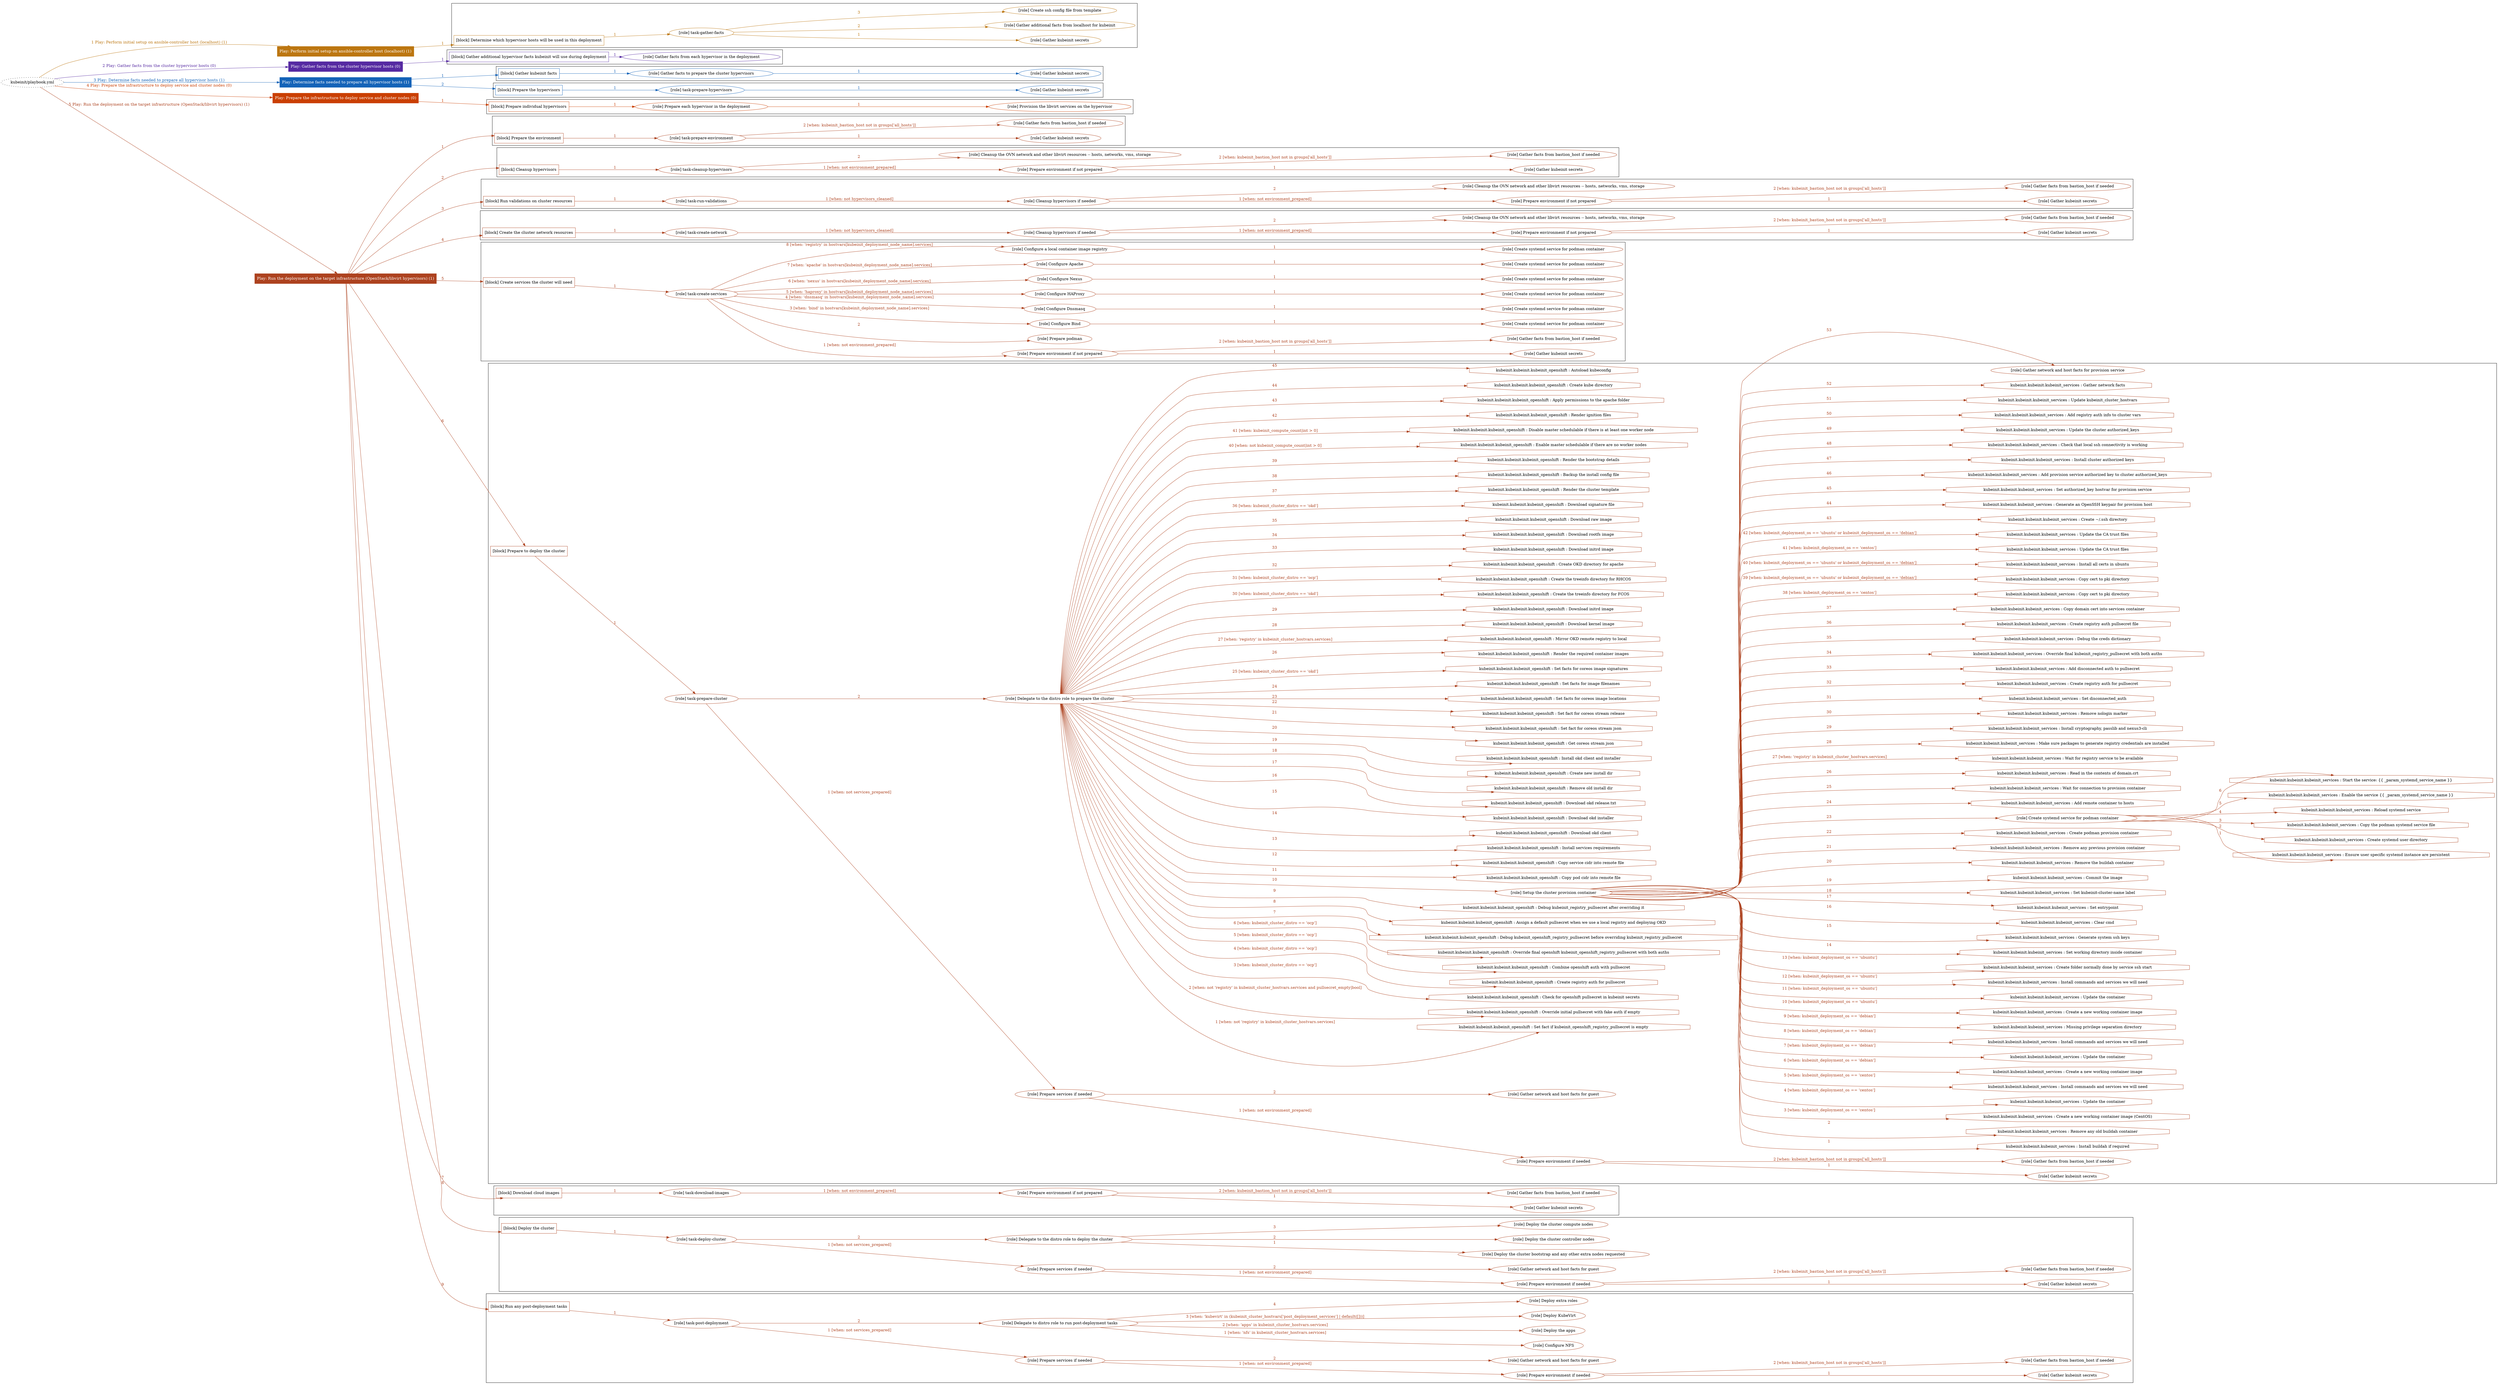 digraph {
	graph [concentrate=true ordering=in rankdir=LR ratio=fill]
	edge [esep=5 sep=10]
	"kubeinit/playbook.yml" [URL="/home/runner/work/kubeinit/kubeinit/kubeinit/playbook.yml" id=playbook_1a54c273 style=dotted]
	"kubeinit/playbook.yml" -> play_9d59fc90 [label="1 Play: Perform initial setup on ansible-controller host (localhost) (1)" color="#bc7610" fontcolor="#bc7610" id=edge_play_9d59fc90 labeltooltip="1 Play: Perform initial setup on ansible-controller host (localhost) (1)" tooltip="1 Play: Perform initial setup on ansible-controller host (localhost) (1)"]
	subgraph "Play: Perform initial setup on ansible-controller host (localhost) (1)" {
		play_9d59fc90 [label="Play: Perform initial setup on ansible-controller host (localhost) (1)" URL="/home/runner/work/kubeinit/kubeinit/kubeinit/playbook.yml" color="#bc7610" fontcolor="#ffffff" id=play_9d59fc90 shape=box style=filled tooltip=localhost]
		play_9d59fc90 -> block_385641b6 [label=1 color="#bc7610" fontcolor="#bc7610" id=edge_block_385641b6 labeltooltip=1 tooltip=1]
		subgraph cluster_block_385641b6 {
			block_385641b6 [label="[block] Determine which hypervisor hosts will be used in this deployment" URL="/home/runner/work/kubeinit/kubeinit/kubeinit/playbook.yml" color="#bc7610" id=block_385641b6 labeltooltip="Determine which hypervisor hosts will be used in this deployment" shape=box tooltip="Determine which hypervisor hosts will be used in this deployment"]
			block_385641b6 -> role_db20cfd6 [label="1 " color="#bc7610" fontcolor="#bc7610" id=edge_role_db20cfd6 labeltooltip="1 " tooltip="1 "]
			subgraph "task-gather-facts" {
				role_db20cfd6 [label="[role] task-gather-facts" URL="/home/runner/work/kubeinit/kubeinit/kubeinit/playbook.yml" color="#bc7610" id=role_db20cfd6 tooltip="task-gather-facts"]
				role_db20cfd6 -> role_1251df18 [label="1 " color="#bc7610" fontcolor="#bc7610" id=edge_role_1251df18 labeltooltip="1 " tooltip="1 "]
				subgraph "Gather kubeinit secrets" {
					role_1251df18 [label="[role] Gather kubeinit secrets" URL="/home/runner/.ansible/collections/ansible_collections/kubeinit/kubeinit/roles/kubeinit_prepare/tasks/build_hypervisors_group.yml" color="#bc7610" id=role_1251df18 tooltip="Gather kubeinit secrets"]
				}
				role_db20cfd6 -> role_aafe63a3 [label="2 " color="#bc7610" fontcolor="#bc7610" id=edge_role_aafe63a3 labeltooltip="2 " tooltip="2 "]
				subgraph "Gather additional facts from localhost for kubeinit" {
					role_aafe63a3 [label="[role] Gather additional facts from localhost for kubeinit" URL="/home/runner/.ansible/collections/ansible_collections/kubeinit/kubeinit/roles/kubeinit_prepare/tasks/build_hypervisors_group.yml" color="#bc7610" id=role_aafe63a3 tooltip="Gather additional facts from localhost for kubeinit"]
				}
				role_db20cfd6 -> role_dff5c613 [label="3 " color="#bc7610" fontcolor="#bc7610" id=edge_role_dff5c613 labeltooltip="3 " tooltip="3 "]
				subgraph "Create ssh config file from template" {
					role_dff5c613 [label="[role] Create ssh config file from template" URL="/home/runner/.ansible/collections/ansible_collections/kubeinit/kubeinit/roles/kubeinit_prepare/tasks/build_hypervisors_group.yml" color="#bc7610" id=role_dff5c613 tooltip="Create ssh config file from template"]
				}
			}
		}
	}
	"kubeinit/playbook.yml" -> play_a992956a [label="2 Play: Gather facts from the cluster hypervisor hosts (0)" color="#562aa2" fontcolor="#562aa2" id=edge_play_a992956a labeltooltip="2 Play: Gather facts from the cluster hypervisor hosts (0)" tooltip="2 Play: Gather facts from the cluster hypervisor hosts (0)"]
	subgraph "Play: Gather facts from the cluster hypervisor hosts (0)" {
		play_a992956a [label="Play: Gather facts from the cluster hypervisor hosts (0)" URL="/home/runner/work/kubeinit/kubeinit/kubeinit/playbook.yml" color="#562aa2" fontcolor="#ffffff" id=play_a992956a shape=box style=filled tooltip="Play: Gather facts from the cluster hypervisor hosts (0)"]
		play_a992956a -> block_e453541d [label=1 color="#562aa2" fontcolor="#562aa2" id=edge_block_e453541d labeltooltip=1 tooltip=1]
		subgraph cluster_block_e453541d {
			block_e453541d [label="[block] Gather additional hypervisor facts kubeinit will use during deployment" URL="/home/runner/work/kubeinit/kubeinit/kubeinit/playbook.yml" color="#562aa2" id=block_e453541d labeltooltip="Gather additional hypervisor facts kubeinit will use during deployment" shape=box tooltip="Gather additional hypervisor facts kubeinit will use during deployment"]
			block_e453541d -> role_9f063ec6 [label="1 " color="#562aa2" fontcolor="#562aa2" id=edge_role_9f063ec6 labeltooltip="1 " tooltip="1 "]
			subgraph "Gather facts from each hypervisor in the deployment" {
				role_9f063ec6 [label="[role] Gather facts from each hypervisor in the deployment" URL="/home/runner/work/kubeinit/kubeinit/kubeinit/playbook.yml" color="#562aa2" id=role_9f063ec6 tooltip="Gather facts from each hypervisor in the deployment"]
			}
		}
	}
	"kubeinit/playbook.yml" -> play_dabe1330 [label="3 Play: Determine facts needed to prepare all hypervisor hosts (1)" color="#1463b8" fontcolor="#1463b8" id=edge_play_dabe1330 labeltooltip="3 Play: Determine facts needed to prepare all hypervisor hosts (1)" tooltip="3 Play: Determine facts needed to prepare all hypervisor hosts (1)"]
	subgraph "Play: Determine facts needed to prepare all hypervisor hosts (1)" {
		play_dabe1330 [label="Play: Determine facts needed to prepare all hypervisor hosts (1)" URL="/home/runner/work/kubeinit/kubeinit/kubeinit/playbook.yml" color="#1463b8" fontcolor="#ffffff" id=play_dabe1330 shape=box style=filled tooltip=localhost]
		play_dabe1330 -> block_e0e9c64f [label=1 color="#1463b8" fontcolor="#1463b8" id=edge_block_e0e9c64f labeltooltip=1 tooltip=1]
		subgraph cluster_block_e0e9c64f {
			block_e0e9c64f [label="[block] Gather kubeinit facts" URL="/home/runner/work/kubeinit/kubeinit/kubeinit/playbook.yml" color="#1463b8" id=block_e0e9c64f labeltooltip="Gather kubeinit facts" shape=box tooltip="Gather kubeinit facts"]
			block_e0e9c64f -> role_d88f85a0 [label="1 " color="#1463b8" fontcolor="#1463b8" id=edge_role_d88f85a0 labeltooltip="1 " tooltip="1 "]
			subgraph "Gather facts to prepare the cluster hypervisors" {
				role_d88f85a0 [label="[role] Gather facts to prepare the cluster hypervisors" URL="/home/runner/work/kubeinit/kubeinit/kubeinit/playbook.yml" color="#1463b8" id=role_d88f85a0 tooltip="Gather facts to prepare the cluster hypervisors"]
				role_d88f85a0 -> role_9d6b5ee1 [label="1 " color="#1463b8" fontcolor="#1463b8" id=edge_role_9d6b5ee1 labeltooltip="1 " tooltip="1 "]
				subgraph "Gather kubeinit secrets" {
					role_9d6b5ee1 [label="[role] Gather kubeinit secrets" URL="/home/runner/.ansible/collections/ansible_collections/kubeinit/kubeinit/roles/kubeinit_prepare/tasks/gather_kubeinit_facts.yml" color="#1463b8" id=role_9d6b5ee1 tooltip="Gather kubeinit secrets"]
				}
			}
		}
		play_dabe1330 -> block_62de66a1 [label=2 color="#1463b8" fontcolor="#1463b8" id=edge_block_62de66a1 labeltooltip=2 tooltip=2]
		subgraph cluster_block_62de66a1 {
			block_62de66a1 [label="[block] Prepare the hypervisors" URL="/home/runner/work/kubeinit/kubeinit/kubeinit/playbook.yml" color="#1463b8" id=block_62de66a1 labeltooltip="Prepare the hypervisors" shape=box tooltip="Prepare the hypervisors"]
			block_62de66a1 -> role_d0c6075c [label="1 " color="#1463b8" fontcolor="#1463b8" id=edge_role_d0c6075c labeltooltip="1 " tooltip="1 "]
			subgraph "task-prepare-hypervisors" {
				role_d0c6075c [label="[role] task-prepare-hypervisors" URL="/home/runner/work/kubeinit/kubeinit/kubeinit/playbook.yml" color="#1463b8" id=role_d0c6075c tooltip="task-prepare-hypervisors"]
				role_d0c6075c -> role_a0613fa8 [label="1 " color="#1463b8" fontcolor="#1463b8" id=edge_role_a0613fa8 labeltooltip="1 " tooltip="1 "]
				subgraph "Gather kubeinit secrets" {
					role_a0613fa8 [label="[role] Gather kubeinit secrets" URL="/home/runner/.ansible/collections/ansible_collections/kubeinit/kubeinit/roles/kubeinit_prepare/tasks/gather_kubeinit_facts.yml" color="#1463b8" id=role_a0613fa8 tooltip="Gather kubeinit secrets"]
				}
			}
		}
	}
	"kubeinit/playbook.yml" -> play_627e9728 [label="4 Play: Prepare the infrastructure to deploy service and cluster nodes (0)" color="#ca3f02" fontcolor="#ca3f02" id=edge_play_627e9728 labeltooltip="4 Play: Prepare the infrastructure to deploy service and cluster nodes (0)" tooltip="4 Play: Prepare the infrastructure to deploy service and cluster nodes (0)"]
	subgraph "Play: Prepare the infrastructure to deploy service and cluster nodes (0)" {
		play_627e9728 [label="Play: Prepare the infrastructure to deploy service and cluster nodes (0)" URL="/home/runner/work/kubeinit/kubeinit/kubeinit/playbook.yml" color="#ca3f02" fontcolor="#ffffff" id=play_627e9728 shape=box style=filled tooltip="Play: Prepare the infrastructure to deploy service and cluster nodes (0)"]
		play_627e9728 -> block_0ddc4075 [label=1 color="#ca3f02" fontcolor="#ca3f02" id=edge_block_0ddc4075 labeltooltip=1 tooltip=1]
		subgraph cluster_block_0ddc4075 {
			block_0ddc4075 [label="[block] Prepare individual hypervisors" URL="/home/runner/work/kubeinit/kubeinit/kubeinit/playbook.yml" color="#ca3f02" id=block_0ddc4075 labeltooltip="Prepare individual hypervisors" shape=box tooltip="Prepare individual hypervisors"]
			block_0ddc4075 -> role_3a9af490 [label="1 " color="#ca3f02" fontcolor="#ca3f02" id=edge_role_3a9af490 labeltooltip="1 " tooltip="1 "]
			subgraph "Prepare each hypervisor in the deployment" {
				role_3a9af490 [label="[role] Prepare each hypervisor in the deployment" URL="/home/runner/work/kubeinit/kubeinit/kubeinit/playbook.yml" color="#ca3f02" id=role_3a9af490 tooltip="Prepare each hypervisor in the deployment"]
				role_3a9af490 -> role_c344caae [label="1 " color="#ca3f02" fontcolor="#ca3f02" id=edge_role_c344caae labeltooltip="1 " tooltip="1 "]
				subgraph "Provision the libvirt services on the hypervisor" {
					role_c344caae [label="[role] Provision the libvirt services on the hypervisor" URL="/home/runner/.ansible/collections/ansible_collections/kubeinit/kubeinit/roles/kubeinit_prepare/tasks/prepare_hypervisor.yml" color="#ca3f02" id=role_c344caae tooltip="Provision the libvirt services on the hypervisor"]
				}
			}
		}
	}
	"kubeinit/playbook.yml" -> play_27481d08 [label="5 Play: Run the deployment on the target infrastructure (OpenStack/libvirt hypervisors) (1)" color="#ad421f" fontcolor="#ad421f" id=edge_play_27481d08 labeltooltip="5 Play: Run the deployment on the target infrastructure (OpenStack/libvirt hypervisors) (1)" tooltip="5 Play: Run the deployment on the target infrastructure (OpenStack/libvirt hypervisors) (1)"]
	subgraph "Play: Run the deployment on the target infrastructure (OpenStack/libvirt hypervisors) (1)" {
		play_27481d08 [label="Play: Run the deployment on the target infrastructure (OpenStack/libvirt hypervisors) (1)" URL="/home/runner/work/kubeinit/kubeinit/kubeinit/playbook.yml" color="#ad421f" fontcolor="#ffffff" id=play_27481d08 shape=box style=filled tooltip=localhost]
		play_27481d08 -> block_d9e57914 [label=1 color="#ad421f" fontcolor="#ad421f" id=edge_block_d9e57914 labeltooltip=1 tooltip=1]
		subgraph cluster_block_d9e57914 {
			block_d9e57914 [label="[block] Prepare the environment" URL="/home/runner/work/kubeinit/kubeinit/kubeinit/playbook.yml" color="#ad421f" id=block_d9e57914 labeltooltip="Prepare the environment" shape=box tooltip="Prepare the environment"]
			block_d9e57914 -> role_b5b6ab6c [label="1 " color="#ad421f" fontcolor="#ad421f" id=edge_role_b5b6ab6c labeltooltip="1 " tooltip="1 "]
			subgraph "task-prepare-environment" {
				role_b5b6ab6c [label="[role] task-prepare-environment" URL="/home/runner/work/kubeinit/kubeinit/kubeinit/playbook.yml" color="#ad421f" id=role_b5b6ab6c tooltip="task-prepare-environment"]
				role_b5b6ab6c -> role_404f38ee [label="1 " color="#ad421f" fontcolor="#ad421f" id=edge_role_404f38ee labeltooltip="1 " tooltip="1 "]
				subgraph "Gather kubeinit secrets" {
					role_404f38ee [label="[role] Gather kubeinit secrets" URL="/home/runner/.ansible/collections/ansible_collections/kubeinit/kubeinit/roles/kubeinit_prepare/tasks/gather_kubeinit_facts.yml" color="#ad421f" id=role_404f38ee tooltip="Gather kubeinit secrets"]
				}
				role_b5b6ab6c -> role_2c4417f7 [label="2 [when: kubeinit_bastion_host not in groups['all_hosts']]" color="#ad421f" fontcolor="#ad421f" id=edge_role_2c4417f7 labeltooltip="2 [when: kubeinit_bastion_host not in groups['all_hosts']]" tooltip="2 [when: kubeinit_bastion_host not in groups['all_hosts']]"]
				subgraph "Gather facts from bastion_host if needed" {
					role_2c4417f7 [label="[role] Gather facts from bastion_host if needed" URL="/home/runner/.ansible/collections/ansible_collections/kubeinit/kubeinit/roles/kubeinit_prepare/tasks/main.yml" color="#ad421f" id=role_2c4417f7 tooltip="Gather facts from bastion_host if needed"]
				}
			}
		}
		play_27481d08 -> block_71d5908a [label=2 color="#ad421f" fontcolor="#ad421f" id=edge_block_71d5908a labeltooltip=2 tooltip=2]
		subgraph cluster_block_71d5908a {
			block_71d5908a [label="[block] Cleanup hypervisors" URL="/home/runner/work/kubeinit/kubeinit/kubeinit/playbook.yml" color="#ad421f" id=block_71d5908a labeltooltip="Cleanup hypervisors" shape=box tooltip="Cleanup hypervisors"]
			block_71d5908a -> role_7c8122a0 [label="1 " color="#ad421f" fontcolor="#ad421f" id=edge_role_7c8122a0 labeltooltip="1 " tooltip="1 "]
			subgraph "task-cleanup-hypervisors" {
				role_7c8122a0 [label="[role] task-cleanup-hypervisors" URL="/home/runner/work/kubeinit/kubeinit/kubeinit/playbook.yml" color="#ad421f" id=role_7c8122a0 tooltip="task-cleanup-hypervisors"]
				role_7c8122a0 -> role_08cdd47a [label="1 [when: not environment_prepared]" color="#ad421f" fontcolor="#ad421f" id=edge_role_08cdd47a labeltooltip="1 [when: not environment_prepared]" tooltip="1 [when: not environment_prepared]"]
				subgraph "Prepare environment if not prepared" {
					role_08cdd47a [label="[role] Prepare environment if not prepared" URL="/home/runner/.ansible/collections/ansible_collections/kubeinit/kubeinit/roles/kubeinit_libvirt/tasks/cleanup_hypervisors.yml" color="#ad421f" id=role_08cdd47a tooltip="Prepare environment if not prepared"]
					role_08cdd47a -> role_8e19aa0d [label="1 " color="#ad421f" fontcolor="#ad421f" id=edge_role_8e19aa0d labeltooltip="1 " tooltip="1 "]
					subgraph "Gather kubeinit secrets" {
						role_8e19aa0d [label="[role] Gather kubeinit secrets" URL="/home/runner/.ansible/collections/ansible_collections/kubeinit/kubeinit/roles/kubeinit_prepare/tasks/gather_kubeinit_facts.yml" color="#ad421f" id=role_8e19aa0d tooltip="Gather kubeinit secrets"]
					}
					role_08cdd47a -> role_a2ae8801 [label="2 [when: kubeinit_bastion_host not in groups['all_hosts']]" color="#ad421f" fontcolor="#ad421f" id=edge_role_a2ae8801 labeltooltip="2 [when: kubeinit_bastion_host not in groups['all_hosts']]" tooltip="2 [when: kubeinit_bastion_host not in groups['all_hosts']]"]
					subgraph "Gather facts from bastion_host if needed" {
						role_a2ae8801 [label="[role] Gather facts from bastion_host if needed" URL="/home/runner/.ansible/collections/ansible_collections/kubeinit/kubeinit/roles/kubeinit_prepare/tasks/main.yml" color="#ad421f" id=role_a2ae8801 tooltip="Gather facts from bastion_host if needed"]
					}
				}
				role_7c8122a0 -> role_93cdec9b [label="2 " color="#ad421f" fontcolor="#ad421f" id=edge_role_93cdec9b labeltooltip="2 " tooltip="2 "]
				subgraph "Cleanup the OVN network and other libvirt resources -- hosts, networks, vms, storage" {
					role_93cdec9b [label="[role] Cleanup the OVN network and other libvirt resources -- hosts, networks, vms, storage" URL="/home/runner/.ansible/collections/ansible_collections/kubeinit/kubeinit/roles/kubeinit_libvirt/tasks/cleanup_hypervisors.yml" color="#ad421f" id=role_93cdec9b tooltip="Cleanup the OVN network and other libvirt resources -- hosts, networks, vms, storage"]
				}
			}
		}
		play_27481d08 -> block_3e3761f1 [label=3 color="#ad421f" fontcolor="#ad421f" id=edge_block_3e3761f1 labeltooltip=3 tooltip=3]
		subgraph cluster_block_3e3761f1 {
			block_3e3761f1 [label="[block] Run validations on cluster resources" URL="/home/runner/work/kubeinit/kubeinit/kubeinit/playbook.yml" color="#ad421f" id=block_3e3761f1 labeltooltip="Run validations on cluster resources" shape=box tooltip="Run validations on cluster resources"]
			block_3e3761f1 -> role_749f85a5 [label="1 " color="#ad421f" fontcolor="#ad421f" id=edge_role_749f85a5 labeltooltip="1 " tooltip="1 "]
			subgraph "task-run-validations" {
				role_749f85a5 [label="[role] task-run-validations" URL="/home/runner/work/kubeinit/kubeinit/kubeinit/playbook.yml" color="#ad421f" id=role_749f85a5 tooltip="task-run-validations"]
				role_749f85a5 -> role_4260ac14 [label="1 [when: not hypervisors_cleaned]" color="#ad421f" fontcolor="#ad421f" id=edge_role_4260ac14 labeltooltip="1 [when: not hypervisors_cleaned]" tooltip="1 [when: not hypervisors_cleaned]"]
				subgraph "Cleanup hypervisors if needed" {
					role_4260ac14 [label="[role] Cleanup hypervisors if needed" URL="/home/runner/.ansible/collections/ansible_collections/kubeinit/kubeinit/roles/kubeinit_validations/tasks/main.yml" color="#ad421f" id=role_4260ac14 tooltip="Cleanup hypervisors if needed"]
					role_4260ac14 -> role_f00b3c5e [label="1 [when: not environment_prepared]" color="#ad421f" fontcolor="#ad421f" id=edge_role_f00b3c5e labeltooltip="1 [when: not environment_prepared]" tooltip="1 [when: not environment_prepared]"]
					subgraph "Prepare environment if not prepared" {
						role_f00b3c5e [label="[role] Prepare environment if not prepared" URL="/home/runner/.ansible/collections/ansible_collections/kubeinit/kubeinit/roles/kubeinit_libvirt/tasks/cleanup_hypervisors.yml" color="#ad421f" id=role_f00b3c5e tooltip="Prepare environment if not prepared"]
						role_f00b3c5e -> role_481b4168 [label="1 " color="#ad421f" fontcolor="#ad421f" id=edge_role_481b4168 labeltooltip="1 " tooltip="1 "]
						subgraph "Gather kubeinit secrets" {
							role_481b4168 [label="[role] Gather kubeinit secrets" URL="/home/runner/.ansible/collections/ansible_collections/kubeinit/kubeinit/roles/kubeinit_prepare/tasks/gather_kubeinit_facts.yml" color="#ad421f" id=role_481b4168 tooltip="Gather kubeinit secrets"]
						}
						role_f00b3c5e -> role_82969b6e [label="2 [when: kubeinit_bastion_host not in groups['all_hosts']]" color="#ad421f" fontcolor="#ad421f" id=edge_role_82969b6e labeltooltip="2 [when: kubeinit_bastion_host not in groups['all_hosts']]" tooltip="2 [when: kubeinit_bastion_host not in groups['all_hosts']]"]
						subgraph "Gather facts from bastion_host if needed" {
							role_82969b6e [label="[role] Gather facts from bastion_host if needed" URL="/home/runner/.ansible/collections/ansible_collections/kubeinit/kubeinit/roles/kubeinit_prepare/tasks/main.yml" color="#ad421f" id=role_82969b6e tooltip="Gather facts from bastion_host if needed"]
						}
					}
					role_4260ac14 -> role_9d937a40 [label="2 " color="#ad421f" fontcolor="#ad421f" id=edge_role_9d937a40 labeltooltip="2 " tooltip="2 "]
					subgraph "Cleanup the OVN network and other libvirt resources -- hosts, networks, vms, storage" {
						role_9d937a40 [label="[role] Cleanup the OVN network and other libvirt resources -- hosts, networks, vms, storage" URL="/home/runner/.ansible/collections/ansible_collections/kubeinit/kubeinit/roles/kubeinit_libvirt/tasks/cleanup_hypervisors.yml" color="#ad421f" id=role_9d937a40 tooltip="Cleanup the OVN network and other libvirt resources -- hosts, networks, vms, storage"]
					}
				}
			}
		}
		play_27481d08 -> block_ed43c975 [label=4 color="#ad421f" fontcolor="#ad421f" id=edge_block_ed43c975 labeltooltip=4 tooltip=4]
		subgraph cluster_block_ed43c975 {
			block_ed43c975 [label="[block] Create the cluster network resources" URL="/home/runner/work/kubeinit/kubeinit/kubeinit/playbook.yml" color="#ad421f" id=block_ed43c975 labeltooltip="Create the cluster network resources" shape=box tooltip="Create the cluster network resources"]
			block_ed43c975 -> role_86cbef95 [label="1 " color="#ad421f" fontcolor="#ad421f" id=edge_role_86cbef95 labeltooltip="1 " tooltip="1 "]
			subgraph "task-create-network" {
				role_86cbef95 [label="[role] task-create-network" URL="/home/runner/work/kubeinit/kubeinit/kubeinit/playbook.yml" color="#ad421f" id=role_86cbef95 tooltip="task-create-network"]
				role_86cbef95 -> role_8378ae3e [label="1 [when: not hypervisors_cleaned]" color="#ad421f" fontcolor="#ad421f" id=edge_role_8378ae3e labeltooltip="1 [when: not hypervisors_cleaned]" tooltip="1 [when: not hypervisors_cleaned]"]
				subgraph "Cleanup hypervisors if needed" {
					role_8378ae3e [label="[role] Cleanup hypervisors if needed" URL="/home/runner/.ansible/collections/ansible_collections/kubeinit/kubeinit/roles/kubeinit_libvirt/tasks/create_network.yml" color="#ad421f" id=role_8378ae3e tooltip="Cleanup hypervisors if needed"]
					role_8378ae3e -> role_05380f65 [label="1 [when: not environment_prepared]" color="#ad421f" fontcolor="#ad421f" id=edge_role_05380f65 labeltooltip="1 [when: not environment_prepared]" tooltip="1 [when: not environment_prepared]"]
					subgraph "Prepare environment if not prepared" {
						role_05380f65 [label="[role] Prepare environment if not prepared" URL="/home/runner/.ansible/collections/ansible_collections/kubeinit/kubeinit/roles/kubeinit_libvirt/tasks/cleanup_hypervisors.yml" color="#ad421f" id=role_05380f65 tooltip="Prepare environment if not prepared"]
						role_05380f65 -> role_b3c80570 [label="1 " color="#ad421f" fontcolor="#ad421f" id=edge_role_b3c80570 labeltooltip="1 " tooltip="1 "]
						subgraph "Gather kubeinit secrets" {
							role_b3c80570 [label="[role] Gather kubeinit secrets" URL="/home/runner/.ansible/collections/ansible_collections/kubeinit/kubeinit/roles/kubeinit_prepare/tasks/gather_kubeinit_facts.yml" color="#ad421f" id=role_b3c80570 tooltip="Gather kubeinit secrets"]
						}
						role_05380f65 -> role_a27899c8 [label="2 [when: kubeinit_bastion_host not in groups['all_hosts']]" color="#ad421f" fontcolor="#ad421f" id=edge_role_a27899c8 labeltooltip="2 [when: kubeinit_bastion_host not in groups['all_hosts']]" tooltip="2 [when: kubeinit_bastion_host not in groups['all_hosts']]"]
						subgraph "Gather facts from bastion_host if needed" {
							role_a27899c8 [label="[role] Gather facts from bastion_host if needed" URL="/home/runner/.ansible/collections/ansible_collections/kubeinit/kubeinit/roles/kubeinit_prepare/tasks/main.yml" color="#ad421f" id=role_a27899c8 tooltip="Gather facts from bastion_host if needed"]
						}
					}
					role_8378ae3e -> role_440d78da [label="2 " color="#ad421f" fontcolor="#ad421f" id=edge_role_440d78da labeltooltip="2 " tooltip="2 "]
					subgraph "Cleanup the OVN network and other libvirt resources -- hosts, networks, vms, storage" {
						role_440d78da [label="[role] Cleanup the OVN network and other libvirt resources -- hosts, networks, vms, storage" URL="/home/runner/.ansible/collections/ansible_collections/kubeinit/kubeinit/roles/kubeinit_libvirt/tasks/cleanup_hypervisors.yml" color="#ad421f" id=role_440d78da tooltip="Cleanup the OVN network and other libvirt resources -- hosts, networks, vms, storage"]
					}
				}
			}
		}
		play_27481d08 -> block_33f69381 [label=5 color="#ad421f" fontcolor="#ad421f" id=edge_block_33f69381 labeltooltip=5 tooltip=5]
		subgraph cluster_block_33f69381 {
			block_33f69381 [label="[block] Create services the cluster will need" URL="/home/runner/work/kubeinit/kubeinit/kubeinit/playbook.yml" color="#ad421f" id=block_33f69381 labeltooltip="Create services the cluster will need" shape=box tooltip="Create services the cluster will need"]
			block_33f69381 -> role_c45ff773 [label="1 " color="#ad421f" fontcolor="#ad421f" id=edge_role_c45ff773 labeltooltip="1 " tooltip="1 "]
			subgraph "task-create-services" {
				role_c45ff773 [label="[role] task-create-services" URL="/home/runner/work/kubeinit/kubeinit/kubeinit/playbook.yml" color="#ad421f" id=role_c45ff773 tooltip="task-create-services"]
				role_c45ff773 -> role_a5df728c [label="1 [when: not environment_prepared]" color="#ad421f" fontcolor="#ad421f" id=edge_role_a5df728c labeltooltip="1 [when: not environment_prepared]" tooltip="1 [when: not environment_prepared]"]
				subgraph "Prepare environment if not prepared" {
					role_a5df728c [label="[role] Prepare environment if not prepared" URL="/home/runner/.ansible/collections/ansible_collections/kubeinit/kubeinit/roles/kubeinit_services/tasks/main.yml" color="#ad421f" id=role_a5df728c tooltip="Prepare environment if not prepared"]
					role_a5df728c -> role_99b5455c [label="1 " color="#ad421f" fontcolor="#ad421f" id=edge_role_99b5455c labeltooltip="1 " tooltip="1 "]
					subgraph "Gather kubeinit secrets" {
						role_99b5455c [label="[role] Gather kubeinit secrets" URL="/home/runner/.ansible/collections/ansible_collections/kubeinit/kubeinit/roles/kubeinit_prepare/tasks/gather_kubeinit_facts.yml" color="#ad421f" id=role_99b5455c tooltip="Gather kubeinit secrets"]
					}
					role_a5df728c -> role_2f841493 [label="2 [when: kubeinit_bastion_host not in groups['all_hosts']]" color="#ad421f" fontcolor="#ad421f" id=edge_role_2f841493 labeltooltip="2 [when: kubeinit_bastion_host not in groups['all_hosts']]" tooltip="2 [when: kubeinit_bastion_host not in groups['all_hosts']]"]
					subgraph "Gather facts from bastion_host if needed" {
						role_2f841493 [label="[role] Gather facts from bastion_host if needed" URL="/home/runner/.ansible/collections/ansible_collections/kubeinit/kubeinit/roles/kubeinit_prepare/tasks/main.yml" color="#ad421f" id=role_2f841493 tooltip="Gather facts from bastion_host if needed"]
					}
				}
				role_c45ff773 -> role_1ed56bbe [label="2 " color="#ad421f" fontcolor="#ad421f" id=edge_role_1ed56bbe labeltooltip="2 " tooltip="2 "]
				subgraph "Prepare podman" {
					role_1ed56bbe [label="[role] Prepare podman" URL="/home/runner/.ansible/collections/ansible_collections/kubeinit/kubeinit/roles/kubeinit_services/tasks/00_create_service_pod.yml" color="#ad421f" id=role_1ed56bbe tooltip="Prepare podman"]
				}
				role_c45ff773 -> role_5551802f [label="3 [when: 'bind' in hostvars[kubeinit_deployment_node_name].services]" color="#ad421f" fontcolor="#ad421f" id=edge_role_5551802f labeltooltip="3 [when: 'bind' in hostvars[kubeinit_deployment_node_name].services]" tooltip="3 [when: 'bind' in hostvars[kubeinit_deployment_node_name].services]"]
				subgraph "Configure Bind" {
					role_5551802f [label="[role] Configure Bind" URL="/home/runner/.ansible/collections/ansible_collections/kubeinit/kubeinit/roles/kubeinit_services/tasks/start_services_containers.yml" color="#ad421f" id=role_5551802f tooltip="Configure Bind"]
					role_5551802f -> role_97be38d3 [label="1 " color="#ad421f" fontcolor="#ad421f" id=edge_role_97be38d3 labeltooltip="1 " tooltip="1 "]
					subgraph "Create systemd service for podman container" {
						role_97be38d3 [label="[role] Create systemd service for podman container" URL="/home/runner/.ansible/collections/ansible_collections/kubeinit/kubeinit/roles/kubeinit_bind/tasks/main.yml" color="#ad421f" id=role_97be38d3 tooltip="Create systemd service for podman container"]
					}
				}
				role_c45ff773 -> role_5d7c1f70 [label="4 [when: 'dnsmasq' in hostvars[kubeinit_deployment_node_name].services]" color="#ad421f" fontcolor="#ad421f" id=edge_role_5d7c1f70 labeltooltip="4 [when: 'dnsmasq' in hostvars[kubeinit_deployment_node_name].services]" tooltip="4 [when: 'dnsmasq' in hostvars[kubeinit_deployment_node_name].services]"]
				subgraph "Configure Dnsmasq" {
					role_5d7c1f70 [label="[role] Configure Dnsmasq" URL="/home/runner/.ansible/collections/ansible_collections/kubeinit/kubeinit/roles/kubeinit_services/tasks/start_services_containers.yml" color="#ad421f" id=role_5d7c1f70 tooltip="Configure Dnsmasq"]
					role_5d7c1f70 -> role_36f10e77 [label="1 " color="#ad421f" fontcolor="#ad421f" id=edge_role_36f10e77 labeltooltip="1 " tooltip="1 "]
					subgraph "Create systemd service for podman container" {
						role_36f10e77 [label="[role] Create systemd service for podman container" URL="/home/runner/.ansible/collections/ansible_collections/kubeinit/kubeinit/roles/kubeinit_dnsmasq/tasks/main.yml" color="#ad421f" id=role_36f10e77 tooltip="Create systemd service for podman container"]
					}
				}
				role_c45ff773 -> role_10c65191 [label="5 [when: 'haproxy' in hostvars[kubeinit_deployment_node_name].services]" color="#ad421f" fontcolor="#ad421f" id=edge_role_10c65191 labeltooltip="5 [when: 'haproxy' in hostvars[kubeinit_deployment_node_name].services]" tooltip="5 [when: 'haproxy' in hostvars[kubeinit_deployment_node_name].services]"]
				subgraph "Configure HAProxy" {
					role_10c65191 [label="[role] Configure HAProxy" URL="/home/runner/.ansible/collections/ansible_collections/kubeinit/kubeinit/roles/kubeinit_services/tasks/start_services_containers.yml" color="#ad421f" id=role_10c65191 tooltip="Configure HAProxy"]
					role_10c65191 -> role_2765fb09 [label="1 " color="#ad421f" fontcolor="#ad421f" id=edge_role_2765fb09 labeltooltip="1 " tooltip="1 "]
					subgraph "Create systemd service for podman container" {
						role_2765fb09 [label="[role] Create systemd service for podman container" URL="/home/runner/.ansible/collections/ansible_collections/kubeinit/kubeinit/roles/kubeinit_haproxy/tasks/main.yml" color="#ad421f" id=role_2765fb09 tooltip="Create systemd service for podman container"]
					}
				}
				role_c45ff773 -> role_85f9b801 [label="6 [when: 'nexus' in hostvars[kubeinit_deployment_node_name].services]" color="#ad421f" fontcolor="#ad421f" id=edge_role_85f9b801 labeltooltip="6 [when: 'nexus' in hostvars[kubeinit_deployment_node_name].services]" tooltip="6 [when: 'nexus' in hostvars[kubeinit_deployment_node_name].services]"]
				subgraph "Configure Nexus" {
					role_85f9b801 [label="[role] Configure Nexus" URL="/home/runner/.ansible/collections/ansible_collections/kubeinit/kubeinit/roles/kubeinit_services/tasks/start_services_containers.yml" color="#ad421f" id=role_85f9b801 tooltip="Configure Nexus"]
					role_85f9b801 -> role_21f47a65 [label="1 " color="#ad421f" fontcolor="#ad421f" id=edge_role_21f47a65 labeltooltip="1 " tooltip="1 "]
					subgraph "Create systemd service for podman container" {
						role_21f47a65 [label="[role] Create systemd service for podman container" URL="/home/runner/.ansible/collections/ansible_collections/kubeinit/kubeinit/roles/kubeinit_nexus/tasks/main.yml" color="#ad421f" id=role_21f47a65 tooltip="Create systemd service for podman container"]
					}
				}
				role_c45ff773 -> role_a29bc70d [label="7 [when: 'apache' in hostvars[kubeinit_deployment_node_name].services]" color="#ad421f" fontcolor="#ad421f" id=edge_role_a29bc70d labeltooltip="7 [when: 'apache' in hostvars[kubeinit_deployment_node_name].services]" tooltip="7 [when: 'apache' in hostvars[kubeinit_deployment_node_name].services]"]
				subgraph "Configure Apache" {
					role_a29bc70d [label="[role] Configure Apache" URL="/home/runner/.ansible/collections/ansible_collections/kubeinit/kubeinit/roles/kubeinit_services/tasks/start_services_containers.yml" color="#ad421f" id=role_a29bc70d tooltip="Configure Apache"]
					role_a29bc70d -> role_1d7484c0 [label="1 " color="#ad421f" fontcolor="#ad421f" id=edge_role_1d7484c0 labeltooltip="1 " tooltip="1 "]
					subgraph "Create systemd service for podman container" {
						role_1d7484c0 [label="[role] Create systemd service for podman container" URL="/home/runner/.ansible/collections/ansible_collections/kubeinit/kubeinit/roles/kubeinit_apache/tasks/main.yml" color="#ad421f" id=role_1d7484c0 tooltip="Create systemd service for podman container"]
					}
				}
				role_c45ff773 -> role_d3fec3f7 [label="8 [when: 'registry' in hostvars[kubeinit_deployment_node_name].services]" color="#ad421f" fontcolor="#ad421f" id=edge_role_d3fec3f7 labeltooltip="8 [when: 'registry' in hostvars[kubeinit_deployment_node_name].services]" tooltip="8 [when: 'registry' in hostvars[kubeinit_deployment_node_name].services]"]
				subgraph "Configure a local container image registry" {
					role_d3fec3f7 [label="[role] Configure a local container image registry" URL="/home/runner/.ansible/collections/ansible_collections/kubeinit/kubeinit/roles/kubeinit_services/tasks/start_services_containers.yml" color="#ad421f" id=role_d3fec3f7 tooltip="Configure a local container image registry"]
					role_d3fec3f7 -> role_b5069eb2 [label="1 " color="#ad421f" fontcolor="#ad421f" id=edge_role_b5069eb2 labeltooltip="1 " tooltip="1 "]
					subgraph "Create systemd service for podman container" {
						role_b5069eb2 [label="[role] Create systemd service for podman container" URL="/home/runner/.ansible/collections/ansible_collections/kubeinit/kubeinit/roles/kubeinit_registry/tasks/main.yml" color="#ad421f" id=role_b5069eb2 tooltip="Create systemd service for podman container"]
					}
				}
			}
		}
		play_27481d08 -> block_dec4470d [label=6 color="#ad421f" fontcolor="#ad421f" id=edge_block_dec4470d labeltooltip=6 tooltip=6]
		subgraph cluster_block_dec4470d {
			block_dec4470d [label="[block] Prepare to deploy the cluster" URL="/home/runner/work/kubeinit/kubeinit/kubeinit/playbook.yml" color="#ad421f" id=block_dec4470d labeltooltip="Prepare to deploy the cluster" shape=box tooltip="Prepare to deploy the cluster"]
			block_dec4470d -> role_0d248a32 [label="1 " color="#ad421f" fontcolor="#ad421f" id=edge_role_0d248a32 labeltooltip="1 " tooltip="1 "]
			subgraph "task-prepare-cluster" {
				role_0d248a32 [label="[role] task-prepare-cluster" URL="/home/runner/work/kubeinit/kubeinit/kubeinit/playbook.yml" color="#ad421f" id=role_0d248a32 tooltip="task-prepare-cluster"]
				role_0d248a32 -> role_b2583bc8 [label="1 [when: not services_prepared]" color="#ad421f" fontcolor="#ad421f" id=edge_role_b2583bc8 labeltooltip="1 [when: not services_prepared]" tooltip="1 [when: not services_prepared]"]
				subgraph "Prepare services if needed" {
					role_b2583bc8 [label="[role] Prepare services if needed" URL="/home/runner/.ansible/collections/ansible_collections/kubeinit/kubeinit/roles/kubeinit_prepare/tasks/prepare_cluster.yml" color="#ad421f" id=role_b2583bc8 tooltip="Prepare services if needed"]
					role_b2583bc8 -> role_9c7022d5 [label="1 [when: not environment_prepared]" color="#ad421f" fontcolor="#ad421f" id=edge_role_9c7022d5 labeltooltip="1 [when: not environment_prepared]" tooltip="1 [when: not environment_prepared]"]
					subgraph "Prepare environment if needed" {
						role_9c7022d5 [label="[role] Prepare environment if needed" URL="/home/runner/.ansible/collections/ansible_collections/kubeinit/kubeinit/roles/kubeinit_services/tasks/prepare_services.yml" color="#ad421f" id=role_9c7022d5 tooltip="Prepare environment if needed"]
						role_9c7022d5 -> role_041e31dc [label="1 " color="#ad421f" fontcolor="#ad421f" id=edge_role_041e31dc labeltooltip="1 " tooltip="1 "]
						subgraph "Gather kubeinit secrets" {
							role_041e31dc [label="[role] Gather kubeinit secrets" URL="/home/runner/.ansible/collections/ansible_collections/kubeinit/kubeinit/roles/kubeinit_prepare/tasks/gather_kubeinit_facts.yml" color="#ad421f" id=role_041e31dc tooltip="Gather kubeinit secrets"]
						}
						role_9c7022d5 -> role_53ac61f3 [label="2 [when: kubeinit_bastion_host not in groups['all_hosts']]" color="#ad421f" fontcolor="#ad421f" id=edge_role_53ac61f3 labeltooltip="2 [when: kubeinit_bastion_host not in groups['all_hosts']]" tooltip="2 [when: kubeinit_bastion_host not in groups['all_hosts']]"]
						subgraph "Gather facts from bastion_host if needed" {
							role_53ac61f3 [label="[role] Gather facts from bastion_host if needed" URL="/home/runner/.ansible/collections/ansible_collections/kubeinit/kubeinit/roles/kubeinit_prepare/tasks/main.yml" color="#ad421f" id=role_53ac61f3 tooltip="Gather facts from bastion_host if needed"]
						}
					}
					role_b2583bc8 -> role_de12630b [label="2 " color="#ad421f" fontcolor="#ad421f" id=edge_role_de12630b labeltooltip="2 " tooltip="2 "]
					subgraph "Gather network and host facts for guest" {
						role_de12630b [label="[role] Gather network and host facts for guest" URL="/home/runner/.ansible/collections/ansible_collections/kubeinit/kubeinit/roles/kubeinit_services/tasks/prepare_services.yml" color="#ad421f" id=role_de12630b tooltip="Gather network and host facts for guest"]
					}
				}
				role_0d248a32 -> role_6254eb8f [label="2 " color="#ad421f" fontcolor="#ad421f" id=edge_role_6254eb8f labeltooltip="2 " tooltip="2 "]
				subgraph "Delegate to the distro role to prepare the cluster" {
					role_6254eb8f [label="[role] Delegate to the distro role to prepare the cluster" URL="/home/runner/.ansible/collections/ansible_collections/kubeinit/kubeinit/roles/kubeinit_prepare/tasks/prepare_cluster.yml" color="#ad421f" id=role_6254eb8f tooltip="Delegate to the distro role to prepare the cluster"]
					task_b170049e [label="kubeinit.kubeinit.kubeinit_openshift : Set fact if kubeinit_openshift_registry_pullsecret is empty" URL="/home/runner/.ansible/collections/ansible_collections/kubeinit/kubeinit/roles/kubeinit_openshift/tasks/prepare_cluster.yml" color="#ad421f" id=task_b170049e shape=octagon tooltip="kubeinit.kubeinit.kubeinit_openshift : Set fact if kubeinit_openshift_registry_pullsecret is empty"]
					role_6254eb8f -> task_b170049e [label="1 [when: not 'registry' in kubeinit_cluster_hostvars.services]" color="#ad421f" fontcolor="#ad421f" id=edge_task_b170049e labeltooltip="1 [when: not 'registry' in kubeinit_cluster_hostvars.services]" tooltip="1 [when: not 'registry' in kubeinit_cluster_hostvars.services]"]
					task_0228f1bc [label="kubeinit.kubeinit.kubeinit_openshift : Override initial pullsecret with fake auth if empty" URL="/home/runner/.ansible/collections/ansible_collections/kubeinit/kubeinit/roles/kubeinit_openshift/tasks/prepare_cluster.yml" color="#ad421f" id=task_0228f1bc shape=octagon tooltip="kubeinit.kubeinit.kubeinit_openshift : Override initial pullsecret with fake auth if empty"]
					role_6254eb8f -> task_0228f1bc [label="2 [when: not 'registry' in kubeinit_cluster_hostvars.services and pullsecret_empty|bool]" color="#ad421f" fontcolor="#ad421f" id=edge_task_0228f1bc labeltooltip="2 [when: not 'registry' in kubeinit_cluster_hostvars.services and pullsecret_empty|bool]" tooltip="2 [when: not 'registry' in kubeinit_cluster_hostvars.services and pullsecret_empty|bool]"]
					task_a3b756a8 [label="kubeinit.kubeinit.kubeinit_openshift : Check for openshift pullsecret in kubeinit secrets" URL="/home/runner/.ansible/collections/ansible_collections/kubeinit/kubeinit/roles/kubeinit_openshift/tasks/prepare_cluster.yml" color="#ad421f" id=task_a3b756a8 shape=octagon tooltip="kubeinit.kubeinit.kubeinit_openshift : Check for openshift pullsecret in kubeinit secrets"]
					role_6254eb8f -> task_a3b756a8 [label="3 [when: kubeinit_cluster_distro == 'ocp']" color="#ad421f" fontcolor="#ad421f" id=edge_task_a3b756a8 labeltooltip="3 [when: kubeinit_cluster_distro == 'ocp']" tooltip="3 [when: kubeinit_cluster_distro == 'ocp']"]
					task_3766f521 [label="kubeinit.kubeinit.kubeinit_openshift : Create registry auth for pullsecret" URL="/home/runner/.ansible/collections/ansible_collections/kubeinit/kubeinit/roles/kubeinit_openshift/tasks/prepare_cluster.yml" color="#ad421f" id=task_3766f521 shape=octagon tooltip="kubeinit.kubeinit.kubeinit_openshift : Create registry auth for pullsecret"]
					role_6254eb8f -> task_3766f521 [label="4 [when: kubeinit_cluster_distro == 'ocp']" color="#ad421f" fontcolor="#ad421f" id=edge_task_3766f521 labeltooltip="4 [when: kubeinit_cluster_distro == 'ocp']" tooltip="4 [when: kubeinit_cluster_distro == 'ocp']"]
					task_29a190ec [label="kubeinit.kubeinit.kubeinit_openshift : Combine openshift auth with pullsecret" URL="/home/runner/.ansible/collections/ansible_collections/kubeinit/kubeinit/roles/kubeinit_openshift/tasks/prepare_cluster.yml" color="#ad421f" id=task_29a190ec shape=octagon tooltip="kubeinit.kubeinit.kubeinit_openshift : Combine openshift auth with pullsecret"]
					role_6254eb8f -> task_29a190ec [label="5 [when: kubeinit_cluster_distro == 'ocp']" color="#ad421f" fontcolor="#ad421f" id=edge_task_29a190ec labeltooltip="5 [when: kubeinit_cluster_distro == 'ocp']" tooltip="5 [when: kubeinit_cluster_distro == 'ocp']"]
					task_4f49287b [label="kubeinit.kubeinit.kubeinit_openshift : Override final openshift kubeinit_openshift_registry_pullsecret with both auths" URL="/home/runner/.ansible/collections/ansible_collections/kubeinit/kubeinit/roles/kubeinit_openshift/tasks/prepare_cluster.yml" color="#ad421f" id=task_4f49287b shape=octagon tooltip="kubeinit.kubeinit.kubeinit_openshift : Override final openshift kubeinit_openshift_registry_pullsecret with both auths"]
					role_6254eb8f -> task_4f49287b [label="6 [when: kubeinit_cluster_distro == 'ocp']" color="#ad421f" fontcolor="#ad421f" id=edge_task_4f49287b labeltooltip="6 [when: kubeinit_cluster_distro == 'ocp']" tooltip="6 [when: kubeinit_cluster_distro == 'ocp']"]
					task_7f280ea1 [label="kubeinit.kubeinit.kubeinit_openshift : Debug kubeinit_openshift_registry_pullsecret before overriding kubeinit_registry_pullsecret" URL="/home/runner/.ansible/collections/ansible_collections/kubeinit/kubeinit/roles/kubeinit_openshift/tasks/prepare_cluster.yml" color="#ad421f" id=task_7f280ea1 shape=octagon tooltip="kubeinit.kubeinit.kubeinit_openshift : Debug kubeinit_openshift_registry_pullsecret before overriding kubeinit_registry_pullsecret"]
					role_6254eb8f -> task_7f280ea1 [label="7 " color="#ad421f" fontcolor="#ad421f" id=edge_task_7f280ea1 labeltooltip="7 " tooltip="7 "]
					task_71c5abac [label="kubeinit.kubeinit.kubeinit_openshift : Assign a default pullsecret when we use a local registry and deploying OKD" URL="/home/runner/.ansible/collections/ansible_collections/kubeinit/kubeinit/roles/kubeinit_openshift/tasks/prepare_cluster.yml" color="#ad421f" id=task_71c5abac shape=octagon tooltip="kubeinit.kubeinit.kubeinit_openshift : Assign a default pullsecret when we use a local registry and deploying OKD"]
					role_6254eb8f -> task_71c5abac [label="8 " color="#ad421f" fontcolor="#ad421f" id=edge_task_71c5abac labeltooltip="8 " tooltip="8 "]
					task_271c42bb [label="kubeinit.kubeinit.kubeinit_openshift : Debug kubeinit_registry_pullsecret after overriding it" URL="/home/runner/.ansible/collections/ansible_collections/kubeinit/kubeinit/roles/kubeinit_openshift/tasks/prepare_cluster.yml" color="#ad421f" id=task_271c42bb shape=octagon tooltip="kubeinit.kubeinit.kubeinit_openshift : Debug kubeinit_registry_pullsecret after overriding it"]
					role_6254eb8f -> task_271c42bb [label="9 " color="#ad421f" fontcolor="#ad421f" id=edge_task_271c42bb labeltooltip="9 " tooltip="9 "]
					role_6254eb8f -> role_81020fe5 [label="10 " color="#ad421f" fontcolor="#ad421f" id=edge_role_81020fe5 labeltooltip="10 " tooltip="10 "]
					subgraph "Setup the cluster provision container" {
						role_81020fe5 [label="[role] Setup the cluster provision container" URL="/home/runner/.ansible/collections/ansible_collections/kubeinit/kubeinit/roles/kubeinit_openshift/tasks/prepare_cluster.yml" color="#ad421f" id=role_81020fe5 tooltip="Setup the cluster provision container"]
						task_1033f77f [label="kubeinit.kubeinit.kubeinit_services : Install buildah if required" URL="/home/runner/.ansible/collections/ansible_collections/kubeinit/kubeinit/roles/kubeinit_services/tasks/create_provision_container.yml" color="#ad421f" id=task_1033f77f shape=octagon tooltip="kubeinit.kubeinit.kubeinit_services : Install buildah if required"]
						role_81020fe5 -> task_1033f77f [label="1 " color="#ad421f" fontcolor="#ad421f" id=edge_task_1033f77f labeltooltip="1 " tooltip="1 "]
						task_8cad417e [label="kubeinit.kubeinit.kubeinit_services : Remove any old buildah container" URL="/home/runner/.ansible/collections/ansible_collections/kubeinit/kubeinit/roles/kubeinit_services/tasks/create_provision_container.yml" color="#ad421f" id=task_8cad417e shape=octagon tooltip="kubeinit.kubeinit.kubeinit_services : Remove any old buildah container"]
						role_81020fe5 -> task_8cad417e [label="2 " color="#ad421f" fontcolor="#ad421f" id=edge_task_8cad417e labeltooltip="2 " tooltip="2 "]
						task_87dcfd84 [label="kubeinit.kubeinit.kubeinit_services : Create a new working container image (CentOS)" URL="/home/runner/.ansible/collections/ansible_collections/kubeinit/kubeinit/roles/kubeinit_services/tasks/create_provision_container.yml" color="#ad421f" id=task_87dcfd84 shape=octagon tooltip="kubeinit.kubeinit.kubeinit_services : Create a new working container image (CentOS)"]
						role_81020fe5 -> task_87dcfd84 [label="3 [when: kubeinit_deployment_os == 'centos']" color="#ad421f" fontcolor="#ad421f" id=edge_task_87dcfd84 labeltooltip="3 [when: kubeinit_deployment_os == 'centos']" tooltip="3 [when: kubeinit_deployment_os == 'centos']"]
						task_2fe33a4c [label="kubeinit.kubeinit.kubeinit_services : Update the container" URL="/home/runner/.ansible/collections/ansible_collections/kubeinit/kubeinit/roles/kubeinit_services/tasks/create_provision_container.yml" color="#ad421f" id=task_2fe33a4c shape=octagon tooltip="kubeinit.kubeinit.kubeinit_services : Update the container"]
						role_81020fe5 -> task_2fe33a4c [label="4 [when: kubeinit_deployment_os == 'centos']" color="#ad421f" fontcolor="#ad421f" id=edge_task_2fe33a4c labeltooltip="4 [when: kubeinit_deployment_os == 'centos']" tooltip="4 [when: kubeinit_deployment_os == 'centos']"]
						task_3fc36dfa [label="kubeinit.kubeinit.kubeinit_services : Install commands and services we will need" URL="/home/runner/.ansible/collections/ansible_collections/kubeinit/kubeinit/roles/kubeinit_services/tasks/create_provision_container.yml" color="#ad421f" id=task_3fc36dfa shape=octagon tooltip="kubeinit.kubeinit.kubeinit_services : Install commands and services we will need"]
						role_81020fe5 -> task_3fc36dfa [label="5 [when: kubeinit_deployment_os == 'centos']" color="#ad421f" fontcolor="#ad421f" id=edge_task_3fc36dfa labeltooltip="5 [when: kubeinit_deployment_os == 'centos']" tooltip="5 [when: kubeinit_deployment_os == 'centos']"]
						task_0a4a246a [label="kubeinit.kubeinit.kubeinit_services : Create a new working container image" URL="/home/runner/.ansible/collections/ansible_collections/kubeinit/kubeinit/roles/kubeinit_services/tasks/create_provision_container.yml" color="#ad421f" id=task_0a4a246a shape=octagon tooltip="kubeinit.kubeinit.kubeinit_services : Create a new working container image"]
						role_81020fe5 -> task_0a4a246a [label="6 [when: kubeinit_deployment_os == 'debian']" color="#ad421f" fontcolor="#ad421f" id=edge_task_0a4a246a labeltooltip="6 [when: kubeinit_deployment_os == 'debian']" tooltip="6 [when: kubeinit_deployment_os == 'debian']"]
						task_40801a20 [label="kubeinit.kubeinit.kubeinit_services : Update the container" URL="/home/runner/.ansible/collections/ansible_collections/kubeinit/kubeinit/roles/kubeinit_services/tasks/create_provision_container.yml" color="#ad421f" id=task_40801a20 shape=octagon tooltip="kubeinit.kubeinit.kubeinit_services : Update the container"]
						role_81020fe5 -> task_40801a20 [label="7 [when: kubeinit_deployment_os == 'debian']" color="#ad421f" fontcolor="#ad421f" id=edge_task_40801a20 labeltooltip="7 [when: kubeinit_deployment_os == 'debian']" tooltip="7 [when: kubeinit_deployment_os == 'debian']"]
						task_f1d40f9c [label="kubeinit.kubeinit.kubeinit_services : Install commands and services we will need" URL="/home/runner/.ansible/collections/ansible_collections/kubeinit/kubeinit/roles/kubeinit_services/tasks/create_provision_container.yml" color="#ad421f" id=task_f1d40f9c shape=octagon tooltip="kubeinit.kubeinit.kubeinit_services : Install commands and services we will need"]
						role_81020fe5 -> task_f1d40f9c [label="8 [when: kubeinit_deployment_os == 'debian']" color="#ad421f" fontcolor="#ad421f" id=edge_task_f1d40f9c labeltooltip="8 [when: kubeinit_deployment_os == 'debian']" tooltip="8 [when: kubeinit_deployment_os == 'debian']"]
						task_ef92190a [label="kubeinit.kubeinit.kubeinit_services : Missing privilege separation directory" URL="/home/runner/.ansible/collections/ansible_collections/kubeinit/kubeinit/roles/kubeinit_services/tasks/create_provision_container.yml" color="#ad421f" id=task_ef92190a shape=octagon tooltip="kubeinit.kubeinit.kubeinit_services : Missing privilege separation directory"]
						role_81020fe5 -> task_ef92190a [label="9 [when: kubeinit_deployment_os == 'debian']" color="#ad421f" fontcolor="#ad421f" id=edge_task_ef92190a labeltooltip="9 [when: kubeinit_deployment_os == 'debian']" tooltip="9 [when: kubeinit_deployment_os == 'debian']"]
						task_edffb93d [label="kubeinit.kubeinit.kubeinit_services : Create a new working container image" URL="/home/runner/.ansible/collections/ansible_collections/kubeinit/kubeinit/roles/kubeinit_services/tasks/create_provision_container.yml" color="#ad421f" id=task_edffb93d shape=octagon tooltip="kubeinit.kubeinit.kubeinit_services : Create a new working container image"]
						role_81020fe5 -> task_edffb93d [label="10 [when: kubeinit_deployment_os == 'ubuntu']" color="#ad421f" fontcolor="#ad421f" id=edge_task_edffb93d labeltooltip="10 [when: kubeinit_deployment_os == 'ubuntu']" tooltip="10 [when: kubeinit_deployment_os == 'ubuntu']"]
						task_65905248 [label="kubeinit.kubeinit.kubeinit_services : Update the container" URL="/home/runner/.ansible/collections/ansible_collections/kubeinit/kubeinit/roles/kubeinit_services/tasks/create_provision_container.yml" color="#ad421f" id=task_65905248 shape=octagon tooltip="kubeinit.kubeinit.kubeinit_services : Update the container"]
						role_81020fe5 -> task_65905248 [label="11 [when: kubeinit_deployment_os == 'ubuntu']" color="#ad421f" fontcolor="#ad421f" id=edge_task_65905248 labeltooltip="11 [when: kubeinit_deployment_os == 'ubuntu']" tooltip="11 [when: kubeinit_deployment_os == 'ubuntu']"]
						task_9b6eeffa [label="kubeinit.kubeinit.kubeinit_services : Install commands and services we will need" URL="/home/runner/.ansible/collections/ansible_collections/kubeinit/kubeinit/roles/kubeinit_services/tasks/create_provision_container.yml" color="#ad421f" id=task_9b6eeffa shape=octagon tooltip="kubeinit.kubeinit.kubeinit_services : Install commands and services we will need"]
						role_81020fe5 -> task_9b6eeffa [label="12 [when: kubeinit_deployment_os == 'ubuntu']" color="#ad421f" fontcolor="#ad421f" id=edge_task_9b6eeffa labeltooltip="12 [when: kubeinit_deployment_os == 'ubuntu']" tooltip="12 [when: kubeinit_deployment_os == 'ubuntu']"]
						task_9ec612dc [label="kubeinit.kubeinit.kubeinit_services : Create folder normally done by service ssh start" URL="/home/runner/.ansible/collections/ansible_collections/kubeinit/kubeinit/roles/kubeinit_services/tasks/create_provision_container.yml" color="#ad421f" id=task_9ec612dc shape=octagon tooltip="kubeinit.kubeinit.kubeinit_services : Create folder normally done by service ssh start"]
						role_81020fe5 -> task_9ec612dc [label="13 [when: kubeinit_deployment_os == 'ubuntu']" color="#ad421f" fontcolor="#ad421f" id=edge_task_9ec612dc labeltooltip="13 [when: kubeinit_deployment_os == 'ubuntu']" tooltip="13 [when: kubeinit_deployment_os == 'ubuntu']"]
						task_a52d6d05 [label="kubeinit.kubeinit.kubeinit_services : Set working directory inside container" URL="/home/runner/.ansible/collections/ansible_collections/kubeinit/kubeinit/roles/kubeinit_services/tasks/create_provision_container.yml" color="#ad421f" id=task_a52d6d05 shape=octagon tooltip="kubeinit.kubeinit.kubeinit_services : Set working directory inside container"]
						role_81020fe5 -> task_a52d6d05 [label="14 " color="#ad421f" fontcolor="#ad421f" id=edge_task_a52d6d05 labeltooltip="14 " tooltip="14 "]
						task_51875150 [label="kubeinit.kubeinit.kubeinit_services : Generate system ssh keys" URL="/home/runner/.ansible/collections/ansible_collections/kubeinit/kubeinit/roles/kubeinit_services/tasks/create_provision_container.yml" color="#ad421f" id=task_51875150 shape=octagon tooltip="kubeinit.kubeinit.kubeinit_services : Generate system ssh keys"]
						role_81020fe5 -> task_51875150 [label="15 " color="#ad421f" fontcolor="#ad421f" id=edge_task_51875150 labeltooltip="15 " tooltip="15 "]
						task_ef85a3e4 [label="kubeinit.kubeinit.kubeinit_services : Clear cmd" URL="/home/runner/.ansible/collections/ansible_collections/kubeinit/kubeinit/roles/kubeinit_services/tasks/create_provision_container.yml" color="#ad421f" id=task_ef85a3e4 shape=octagon tooltip="kubeinit.kubeinit.kubeinit_services : Clear cmd"]
						role_81020fe5 -> task_ef85a3e4 [label="16 " color="#ad421f" fontcolor="#ad421f" id=edge_task_ef85a3e4 labeltooltip="16 " tooltip="16 "]
						task_5ee058f1 [label="kubeinit.kubeinit.kubeinit_services : Set entrypoint" URL="/home/runner/.ansible/collections/ansible_collections/kubeinit/kubeinit/roles/kubeinit_services/tasks/create_provision_container.yml" color="#ad421f" id=task_5ee058f1 shape=octagon tooltip="kubeinit.kubeinit.kubeinit_services : Set entrypoint"]
						role_81020fe5 -> task_5ee058f1 [label="17 " color="#ad421f" fontcolor="#ad421f" id=edge_task_5ee058f1 labeltooltip="17 " tooltip="17 "]
						task_f322119d [label="kubeinit.kubeinit.kubeinit_services : Set kubeinit-cluster-name label" URL="/home/runner/.ansible/collections/ansible_collections/kubeinit/kubeinit/roles/kubeinit_services/tasks/create_provision_container.yml" color="#ad421f" id=task_f322119d shape=octagon tooltip="kubeinit.kubeinit.kubeinit_services : Set kubeinit-cluster-name label"]
						role_81020fe5 -> task_f322119d [label="18 " color="#ad421f" fontcolor="#ad421f" id=edge_task_f322119d labeltooltip="18 " tooltip="18 "]
						task_614ac6e8 [label="kubeinit.kubeinit.kubeinit_services : Commit the image" URL="/home/runner/.ansible/collections/ansible_collections/kubeinit/kubeinit/roles/kubeinit_services/tasks/create_provision_container.yml" color="#ad421f" id=task_614ac6e8 shape=octagon tooltip="kubeinit.kubeinit.kubeinit_services : Commit the image"]
						role_81020fe5 -> task_614ac6e8 [label="19 " color="#ad421f" fontcolor="#ad421f" id=edge_task_614ac6e8 labeltooltip="19 " tooltip="19 "]
						task_0d07ac78 [label="kubeinit.kubeinit.kubeinit_services : Remove the buildah container" URL="/home/runner/.ansible/collections/ansible_collections/kubeinit/kubeinit/roles/kubeinit_services/tasks/create_provision_container.yml" color="#ad421f" id=task_0d07ac78 shape=octagon tooltip="kubeinit.kubeinit.kubeinit_services : Remove the buildah container"]
						role_81020fe5 -> task_0d07ac78 [label="20 " color="#ad421f" fontcolor="#ad421f" id=edge_task_0d07ac78 labeltooltip="20 " tooltip="20 "]
						task_f487107a [label="kubeinit.kubeinit.kubeinit_services : Remove any previous provision container" URL="/home/runner/.ansible/collections/ansible_collections/kubeinit/kubeinit/roles/kubeinit_services/tasks/create_provision_container.yml" color="#ad421f" id=task_f487107a shape=octagon tooltip="kubeinit.kubeinit.kubeinit_services : Remove any previous provision container"]
						role_81020fe5 -> task_f487107a [label="21 " color="#ad421f" fontcolor="#ad421f" id=edge_task_f487107a labeltooltip="21 " tooltip="21 "]
						task_93436654 [label="kubeinit.kubeinit.kubeinit_services : Create podman provision container" URL="/home/runner/.ansible/collections/ansible_collections/kubeinit/kubeinit/roles/kubeinit_services/tasks/create_provision_container.yml" color="#ad421f" id=task_93436654 shape=octagon tooltip="kubeinit.kubeinit.kubeinit_services : Create podman provision container"]
						role_81020fe5 -> task_93436654 [label="22 " color="#ad421f" fontcolor="#ad421f" id=edge_task_93436654 labeltooltip="22 " tooltip="22 "]
						role_81020fe5 -> role_5c0cf376 [label="23 " color="#ad421f" fontcolor="#ad421f" id=edge_role_5c0cf376 labeltooltip="23 " tooltip="23 "]
						subgraph "Create systemd service for podman container" {
							role_5c0cf376 [label="[role] Create systemd service for podman container" URL="/home/runner/.ansible/collections/ansible_collections/kubeinit/kubeinit/roles/kubeinit_services/tasks/create_provision_container.yml" color="#ad421f" id=role_5c0cf376 tooltip="Create systemd service for podman container"]
							task_332516c2 [label="kubeinit.kubeinit.kubeinit_services : Ensure user specific systemd instance are persistent" URL="/home/runner/.ansible/collections/ansible_collections/kubeinit/kubeinit/roles/kubeinit_services/tasks/create_managed_service.yml" color="#ad421f" id=task_332516c2 shape=octagon tooltip="kubeinit.kubeinit.kubeinit_services : Ensure user specific systemd instance are persistent"]
							role_5c0cf376 -> task_332516c2 [label="1 " color="#ad421f" fontcolor="#ad421f" id=edge_task_332516c2 labeltooltip="1 " tooltip="1 "]
							task_47d13fd9 [label="kubeinit.kubeinit.kubeinit_services : Create systemd user directory" URL="/home/runner/.ansible/collections/ansible_collections/kubeinit/kubeinit/roles/kubeinit_services/tasks/create_managed_service.yml" color="#ad421f" id=task_47d13fd9 shape=octagon tooltip="kubeinit.kubeinit.kubeinit_services : Create systemd user directory"]
							role_5c0cf376 -> task_47d13fd9 [label="2 " color="#ad421f" fontcolor="#ad421f" id=edge_task_47d13fd9 labeltooltip="2 " tooltip="2 "]
							task_f811bc4d [label="kubeinit.kubeinit.kubeinit_services : Copy the podman systemd service file" URL="/home/runner/.ansible/collections/ansible_collections/kubeinit/kubeinit/roles/kubeinit_services/tasks/create_managed_service.yml" color="#ad421f" id=task_f811bc4d shape=octagon tooltip="kubeinit.kubeinit.kubeinit_services : Copy the podman systemd service file"]
							role_5c0cf376 -> task_f811bc4d [label="3 " color="#ad421f" fontcolor="#ad421f" id=edge_task_f811bc4d labeltooltip="3 " tooltip="3 "]
							task_d55cf288 [label="kubeinit.kubeinit.kubeinit_services : Reload systemd service" URL="/home/runner/.ansible/collections/ansible_collections/kubeinit/kubeinit/roles/kubeinit_services/tasks/create_managed_service.yml" color="#ad421f" id=task_d55cf288 shape=octagon tooltip="kubeinit.kubeinit.kubeinit_services : Reload systemd service"]
							role_5c0cf376 -> task_d55cf288 [label="4 " color="#ad421f" fontcolor="#ad421f" id=edge_task_d55cf288 labeltooltip="4 " tooltip="4 "]
							task_c83ac473 [label="kubeinit.kubeinit.kubeinit_services : Enable the service {{ _param_systemd_service_name }}" URL="/home/runner/.ansible/collections/ansible_collections/kubeinit/kubeinit/roles/kubeinit_services/tasks/create_managed_service.yml" color="#ad421f" id=task_c83ac473 shape=octagon tooltip="kubeinit.kubeinit.kubeinit_services : Enable the service {{ _param_systemd_service_name }}"]
							role_5c0cf376 -> task_c83ac473 [label="5 " color="#ad421f" fontcolor="#ad421f" id=edge_task_c83ac473 labeltooltip="5 " tooltip="5 "]
							task_753b32ab [label="kubeinit.kubeinit.kubeinit_services : Start the service: {{ _param_systemd_service_name }}" URL="/home/runner/.ansible/collections/ansible_collections/kubeinit/kubeinit/roles/kubeinit_services/tasks/create_managed_service.yml" color="#ad421f" id=task_753b32ab shape=octagon tooltip="kubeinit.kubeinit.kubeinit_services : Start the service: {{ _param_systemd_service_name }}"]
							role_5c0cf376 -> task_753b32ab [label="6 " color="#ad421f" fontcolor="#ad421f" id=edge_task_753b32ab labeltooltip="6 " tooltip="6 "]
						}
						task_3b1a6be2 [label="kubeinit.kubeinit.kubeinit_services : Add remote container to hosts" URL="/home/runner/.ansible/collections/ansible_collections/kubeinit/kubeinit/roles/kubeinit_services/tasks/create_provision_container.yml" color="#ad421f" id=task_3b1a6be2 shape=octagon tooltip="kubeinit.kubeinit.kubeinit_services : Add remote container to hosts"]
						role_81020fe5 -> task_3b1a6be2 [label="24 " color="#ad421f" fontcolor="#ad421f" id=edge_task_3b1a6be2 labeltooltip="24 " tooltip="24 "]
						task_2e32cdb8 [label="kubeinit.kubeinit.kubeinit_services : Wait for connection to provision container" URL="/home/runner/.ansible/collections/ansible_collections/kubeinit/kubeinit/roles/kubeinit_services/tasks/create_provision_container.yml" color="#ad421f" id=task_2e32cdb8 shape=octagon tooltip="kubeinit.kubeinit.kubeinit_services : Wait for connection to provision container"]
						role_81020fe5 -> task_2e32cdb8 [label="25 " color="#ad421f" fontcolor="#ad421f" id=edge_task_2e32cdb8 labeltooltip="25 " tooltip="25 "]
						task_31d2dcd2 [label="kubeinit.kubeinit.kubeinit_services : Read in the contents of domain.crt" URL="/home/runner/.ansible/collections/ansible_collections/kubeinit/kubeinit/roles/kubeinit_services/tasks/create_provision_container.yml" color="#ad421f" id=task_31d2dcd2 shape=octagon tooltip="kubeinit.kubeinit.kubeinit_services : Read in the contents of domain.crt"]
						role_81020fe5 -> task_31d2dcd2 [label="26 " color="#ad421f" fontcolor="#ad421f" id=edge_task_31d2dcd2 labeltooltip="26 " tooltip="26 "]
						task_5cd8cdc8 [label="kubeinit.kubeinit.kubeinit_services : Wait for registry service to be available" URL="/home/runner/.ansible/collections/ansible_collections/kubeinit/kubeinit/roles/kubeinit_services/tasks/create_provision_container.yml" color="#ad421f" id=task_5cd8cdc8 shape=octagon tooltip="kubeinit.kubeinit.kubeinit_services : Wait for registry service to be available"]
						role_81020fe5 -> task_5cd8cdc8 [label="27 [when: 'registry' in kubeinit_cluster_hostvars.services]" color="#ad421f" fontcolor="#ad421f" id=edge_task_5cd8cdc8 labeltooltip="27 [when: 'registry' in kubeinit_cluster_hostvars.services]" tooltip="27 [when: 'registry' in kubeinit_cluster_hostvars.services]"]
						task_1bb10558 [label="kubeinit.kubeinit.kubeinit_services : Make sure packages to generate registry credentials are installed" URL="/home/runner/.ansible/collections/ansible_collections/kubeinit/kubeinit/roles/kubeinit_services/tasks/create_provision_container.yml" color="#ad421f" id=task_1bb10558 shape=octagon tooltip="kubeinit.kubeinit.kubeinit_services : Make sure packages to generate registry credentials are installed"]
						role_81020fe5 -> task_1bb10558 [label="28 " color="#ad421f" fontcolor="#ad421f" id=edge_task_1bb10558 labeltooltip="28 " tooltip="28 "]
						task_98bcb087 [label="kubeinit.kubeinit.kubeinit_services : Install cryptography, passlib and nexus3-cli" URL="/home/runner/.ansible/collections/ansible_collections/kubeinit/kubeinit/roles/kubeinit_services/tasks/create_provision_container.yml" color="#ad421f" id=task_98bcb087 shape=octagon tooltip="kubeinit.kubeinit.kubeinit_services : Install cryptography, passlib and nexus3-cli"]
						role_81020fe5 -> task_98bcb087 [label="29 " color="#ad421f" fontcolor="#ad421f" id=edge_task_98bcb087 labeltooltip="29 " tooltip="29 "]
						task_c83273ab [label="kubeinit.kubeinit.kubeinit_services : Remove nologin marker" URL="/home/runner/.ansible/collections/ansible_collections/kubeinit/kubeinit/roles/kubeinit_services/tasks/create_provision_container.yml" color="#ad421f" id=task_c83273ab shape=octagon tooltip="kubeinit.kubeinit.kubeinit_services : Remove nologin marker"]
						role_81020fe5 -> task_c83273ab [label="30 " color="#ad421f" fontcolor="#ad421f" id=edge_task_c83273ab labeltooltip="30 " tooltip="30 "]
						task_fd5d3b7e [label="kubeinit.kubeinit.kubeinit_services : Set disconnected_auth" URL="/home/runner/.ansible/collections/ansible_collections/kubeinit/kubeinit/roles/kubeinit_services/tasks/create_provision_container.yml" color="#ad421f" id=task_fd5d3b7e shape=octagon tooltip="kubeinit.kubeinit.kubeinit_services : Set disconnected_auth"]
						role_81020fe5 -> task_fd5d3b7e [label="31 " color="#ad421f" fontcolor="#ad421f" id=edge_task_fd5d3b7e labeltooltip="31 " tooltip="31 "]
						task_512bfeda [label="kubeinit.kubeinit.kubeinit_services : Create registry auth for pullsecret" URL="/home/runner/.ansible/collections/ansible_collections/kubeinit/kubeinit/roles/kubeinit_services/tasks/create_provision_container.yml" color="#ad421f" id=task_512bfeda shape=octagon tooltip="kubeinit.kubeinit.kubeinit_services : Create registry auth for pullsecret"]
						role_81020fe5 -> task_512bfeda [label="32 " color="#ad421f" fontcolor="#ad421f" id=edge_task_512bfeda labeltooltip="32 " tooltip="32 "]
						task_f1222ab3 [label="kubeinit.kubeinit.kubeinit_services : Add disconnected auth to pullsecret" URL="/home/runner/.ansible/collections/ansible_collections/kubeinit/kubeinit/roles/kubeinit_services/tasks/create_provision_container.yml" color="#ad421f" id=task_f1222ab3 shape=octagon tooltip="kubeinit.kubeinit.kubeinit_services : Add disconnected auth to pullsecret"]
						role_81020fe5 -> task_f1222ab3 [label="33 " color="#ad421f" fontcolor="#ad421f" id=edge_task_f1222ab3 labeltooltip="33 " tooltip="33 "]
						task_bebcc6c4 [label="kubeinit.kubeinit.kubeinit_services : Override final kubeinit_registry_pullsecret with both auths" URL="/home/runner/.ansible/collections/ansible_collections/kubeinit/kubeinit/roles/kubeinit_services/tasks/create_provision_container.yml" color="#ad421f" id=task_bebcc6c4 shape=octagon tooltip="kubeinit.kubeinit.kubeinit_services : Override final kubeinit_registry_pullsecret with both auths"]
						role_81020fe5 -> task_bebcc6c4 [label="34 " color="#ad421f" fontcolor="#ad421f" id=edge_task_bebcc6c4 labeltooltip="34 " tooltip="34 "]
						task_0779e063 [label="kubeinit.kubeinit.kubeinit_services : Debug the creds dictionary" URL="/home/runner/.ansible/collections/ansible_collections/kubeinit/kubeinit/roles/kubeinit_services/tasks/create_provision_container.yml" color="#ad421f" id=task_0779e063 shape=octagon tooltip="kubeinit.kubeinit.kubeinit_services : Debug the creds dictionary"]
						role_81020fe5 -> task_0779e063 [label="35 " color="#ad421f" fontcolor="#ad421f" id=edge_task_0779e063 labeltooltip="35 " tooltip="35 "]
						task_af9d3ff8 [label="kubeinit.kubeinit.kubeinit_services : Create registry auth pullsecret file" URL="/home/runner/.ansible/collections/ansible_collections/kubeinit/kubeinit/roles/kubeinit_services/tasks/create_provision_container.yml" color="#ad421f" id=task_af9d3ff8 shape=octagon tooltip="kubeinit.kubeinit.kubeinit_services : Create registry auth pullsecret file"]
						role_81020fe5 -> task_af9d3ff8 [label="36 " color="#ad421f" fontcolor="#ad421f" id=edge_task_af9d3ff8 labeltooltip="36 " tooltip="36 "]
						task_d8df52cf [label="kubeinit.kubeinit.kubeinit_services : Copy domain cert into services container" URL="/home/runner/.ansible/collections/ansible_collections/kubeinit/kubeinit/roles/kubeinit_services/tasks/create_provision_container.yml" color="#ad421f" id=task_d8df52cf shape=octagon tooltip="kubeinit.kubeinit.kubeinit_services : Copy domain cert into services container"]
						role_81020fe5 -> task_d8df52cf [label="37 " color="#ad421f" fontcolor="#ad421f" id=edge_task_d8df52cf labeltooltip="37 " tooltip="37 "]
						task_4799c23d [label="kubeinit.kubeinit.kubeinit_services : Copy cert to pki directory" URL="/home/runner/.ansible/collections/ansible_collections/kubeinit/kubeinit/roles/kubeinit_services/tasks/create_provision_container.yml" color="#ad421f" id=task_4799c23d shape=octagon tooltip="kubeinit.kubeinit.kubeinit_services : Copy cert to pki directory"]
						role_81020fe5 -> task_4799c23d [label="38 [when: kubeinit_deployment_os == 'centos']" color="#ad421f" fontcolor="#ad421f" id=edge_task_4799c23d labeltooltip="38 [when: kubeinit_deployment_os == 'centos']" tooltip="38 [when: kubeinit_deployment_os == 'centos']"]
						task_846eb507 [label="kubeinit.kubeinit.kubeinit_services : Copy cert to pki directory" URL="/home/runner/.ansible/collections/ansible_collections/kubeinit/kubeinit/roles/kubeinit_services/tasks/create_provision_container.yml" color="#ad421f" id=task_846eb507 shape=octagon tooltip="kubeinit.kubeinit.kubeinit_services : Copy cert to pki directory"]
						role_81020fe5 -> task_846eb507 [label="39 [when: kubeinit_deployment_os == 'ubuntu' or kubeinit_deployment_os == 'debian']" color="#ad421f" fontcolor="#ad421f" id=edge_task_846eb507 labeltooltip="39 [when: kubeinit_deployment_os == 'ubuntu' or kubeinit_deployment_os == 'debian']" tooltip="39 [when: kubeinit_deployment_os == 'ubuntu' or kubeinit_deployment_os == 'debian']"]
						task_d4528f23 [label="kubeinit.kubeinit.kubeinit_services : Install all certs in ubuntu" URL="/home/runner/.ansible/collections/ansible_collections/kubeinit/kubeinit/roles/kubeinit_services/tasks/create_provision_container.yml" color="#ad421f" id=task_d4528f23 shape=octagon tooltip="kubeinit.kubeinit.kubeinit_services : Install all certs in ubuntu"]
						role_81020fe5 -> task_d4528f23 [label="40 [when: kubeinit_deployment_os == 'ubuntu' or kubeinit_deployment_os == 'debian']" color="#ad421f" fontcolor="#ad421f" id=edge_task_d4528f23 labeltooltip="40 [when: kubeinit_deployment_os == 'ubuntu' or kubeinit_deployment_os == 'debian']" tooltip="40 [when: kubeinit_deployment_os == 'ubuntu' or kubeinit_deployment_os == 'debian']"]
						task_82226b0f [label="kubeinit.kubeinit.kubeinit_services : Update the CA trust files" URL="/home/runner/.ansible/collections/ansible_collections/kubeinit/kubeinit/roles/kubeinit_services/tasks/create_provision_container.yml" color="#ad421f" id=task_82226b0f shape=octagon tooltip="kubeinit.kubeinit.kubeinit_services : Update the CA trust files"]
						role_81020fe5 -> task_82226b0f [label="41 [when: kubeinit_deployment_os == 'centos']" color="#ad421f" fontcolor="#ad421f" id=edge_task_82226b0f labeltooltip="41 [when: kubeinit_deployment_os == 'centos']" tooltip="41 [when: kubeinit_deployment_os == 'centos']"]
						task_46206a48 [label="kubeinit.kubeinit.kubeinit_services : Update the CA trust files" URL="/home/runner/.ansible/collections/ansible_collections/kubeinit/kubeinit/roles/kubeinit_services/tasks/create_provision_container.yml" color="#ad421f" id=task_46206a48 shape=octagon tooltip="kubeinit.kubeinit.kubeinit_services : Update the CA trust files"]
						role_81020fe5 -> task_46206a48 [label="42 [when: kubeinit_deployment_os == 'ubuntu' or kubeinit_deployment_os == 'debian']" color="#ad421f" fontcolor="#ad421f" id=edge_task_46206a48 labeltooltip="42 [when: kubeinit_deployment_os == 'ubuntu' or kubeinit_deployment_os == 'debian']" tooltip="42 [when: kubeinit_deployment_os == 'ubuntu' or kubeinit_deployment_os == 'debian']"]
						task_4fba01a1 [label="kubeinit.kubeinit.kubeinit_services : Create ~/.ssh directory" URL="/home/runner/.ansible/collections/ansible_collections/kubeinit/kubeinit/roles/kubeinit_services/tasks/create_provision_container.yml" color="#ad421f" id=task_4fba01a1 shape=octagon tooltip="kubeinit.kubeinit.kubeinit_services : Create ~/.ssh directory"]
						role_81020fe5 -> task_4fba01a1 [label="43 " color="#ad421f" fontcolor="#ad421f" id=edge_task_4fba01a1 labeltooltip="43 " tooltip="43 "]
						task_1af0bf3c [label="kubeinit.kubeinit.kubeinit_services : Generate an OpenSSH keypair for provision host" URL="/home/runner/.ansible/collections/ansible_collections/kubeinit/kubeinit/roles/kubeinit_services/tasks/create_provision_container.yml" color="#ad421f" id=task_1af0bf3c shape=octagon tooltip="kubeinit.kubeinit.kubeinit_services : Generate an OpenSSH keypair for provision host"]
						role_81020fe5 -> task_1af0bf3c [label="44 " color="#ad421f" fontcolor="#ad421f" id=edge_task_1af0bf3c labeltooltip="44 " tooltip="44 "]
						task_918d7d04 [label="kubeinit.kubeinit.kubeinit_services : Set authorized_key hostvar for provision service" URL="/home/runner/.ansible/collections/ansible_collections/kubeinit/kubeinit/roles/kubeinit_services/tasks/create_provision_container.yml" color="#ad421f" id=task_918d7d04 shape=octagon tooltip="kubeinit.kubeinit.kubeinit_services : Set authorized_key hostvar for provision service"]
						role_81020fe5 -> task_918d7d04 [label="45 " color="#ad421f" fontcolor="#ad421f" id=edge_task_918d7d04 labeltooltip="45 " tooltip="45 "]
						task_687db17a [label="kubeinit.kubeinit.kubeinit_services : Add provision service authorized key to cluster authorized_keys" URL="/home/runner/.ansible/collections/ansible_collections/kubeinit/kubeinit/roles/kubeinit_services/tasks/create_provision_container.yml" color="#ad421f" id=task_687db17a shape=octagon tooltip="kubeinit.kubeinit.kubeinit_services : Add provision service authorized key to cluster authorized_keys"]
						role_81020fe5 -> task_687db17a [label="46 " color="#ad421f" fontcolor="#ad421f" id=edge_task_687db17a labeltooltip="46 " tooltip="46 "]
						task_d18014d7 [label="kubeinit.kubeinit.kubeinit_services : Install cluster authorized keys" URL="/home/runner/.ansible/collections/ansible_collections/kubeinit/kubeinit/roles/kubeinit_services/tasks/create_provision_container.yml" color="#ad421f" id=task_d18014d7 shape=octagon tooltip="kubeinit.kubeinit.kubeinit_services : Install cluster authorized keys"]
						role_81020fe5 -> task_d18014d7 [label="47 " color="#ad421f" fontcolor="#ad421f" id=edge_task_d18014d7 labeltooltip="47 " tooltip="47 "]
						task_a04604a4 [label="kubeinit.kubeinit.kubeinit_services : Check that local ssh connectivity is working" URL="/home/runner/.ansible/collections/ansible_collections/kubeinit/kubeinit/roles/kubeinit_services/tasks/create_provision_container.yml" color="#ad421f" id=task_a04604a4 shape=octagon tooltip="kubeinit.kubeinit.kubeinit_services : Check that local ssh connectivity is working"]
						role_81020fe5 -> task_a04604a4 [label="48 " color="#ad421f" fontcolor="#ad421f" id=edge_task_a04604a4 labeltooltip="48 " tooltip="48 "]
						task_685d5e95 [label="kubeinit.kubeinit.kubeinit_services : Update the cluster authorized_keys" URL="/home/runner/.ansible/collections/ansible_collections/kubeinit/kubeinit/roles/kubeinit_services/tasks/create_provision_container.yml" color="#ad421f" id=task_685d5e95 shape=octagon tooltip="kubeinit.kubeinit.kubeinit_services : Update the cluster authorized_keys"]
						role_81020fe5 -> task_685d5e95 [label="49 " color="#ad421f" fontcolor="#ad421f" id=edge_task_685d5e95 labeltooltip="49 " tooltip="49 "]
						task_6e235582 [label="kubeinit.kubeinit.kubeinit_services : Add registry auth info to cluster vars" URL="/home/runner/.ansible/collections/ansible_collections/kubeinit/kubeinit/roles/kubeinit_services/tasks/create_provision_container.yml" color="#ad421f" id=task_6e235582 shape=octagon tooltip="kubeinit.kubeinit.kubeinit_services : Add registry auth info to cluster vars"]
						role_81020fe5 -> task_6e235582 [label="50 " color="#ad421f" fontcolor="#ad421f" id=edge_task_6e235582 labeltooltip="50 " tooltip="50 "]
						task_de92ff13 [label="kubeinit.kubeinit.kubeinit_services : Update kubeinit_cluster_hostvars" URL="/home/runner/.ansible/collections/ansible_collections/kubeinit/kubeinit/roles/kubeinit_services/tasks/create_provision_container.yml" color="#ad421f" id=task_de92ff13 shape=octagon tooltip="kubeinit.kubeinit.kubeinit_services : Update kubeinit_cluster_hostvars"]
						role_81020fe5 -> task_de92ff13 [label="51 " color="#ad421f" fontcolor="#ad421f" id=edge_task_de92ff13 labeltooltip="51 " tooltip="51 "]
						task_64c1a39f [label="kubeinit.kubeinit.kubeinit_services : Gather network facts" URL="/home/runner/.ansible/collections/ansible_collections/kubeinit/kubeinit/roles/kubeinit_services/tasks/create_provision_container.yml" color="#ad421f" id=task_64c1a39f shape=octagon tooltip="kubeinit.kubeinit.kubeinit_services : Gather network facts"]
						role_81020fe5 -> task_64c1a39f [label="52 " color="#ad421f" fontcolor="#ad421f" id=edge_task_64c1a39f labeltooltip="52 " tooltip="52 "]
						role_81020fe5 -> role_d4392949 [label="53 " color="#ad421f" fontcolor="#ad421f" id=edge_role_d4392949 labeltooltip="53 " tooltip="53 "]
						subgraph "Gather network and host facts for provision service" {
							role_d4392949 [label="[role] Gather network and host facts for provision service" URL="/home/runner/.ansible/collections/ansible_collections/kubeinit/kubeinit/roles/kubeinit_services/tasks/create_provision_container.yml" color="#ad421f" id=role_d4392949 tooltip="Gather network and host facts for provision service"]
						}
					}
					task_c08111fd [label="kubeinit.kubeinit.kubeinit_openshift : Copy pod cidr into remote file" URL="/home/runner/.ansible/collections/ansible_collections/kubeinit/kubeinit/roles/kubeinit_openshift/tasks/prepare_cluster.yml" color="#ad421f" id=task_c08111fd shape=octagon tooltip="kubeinit.kubeinit.kubeinit_openshift : Copy pod cidr into remote file"]
					role_6254eb8f -> task_c08111fd [label="11 " color="#ad421f" fontcolor="#ad421f" id=edge_task_c08111fd labeltooltip="11 " tooltip="11 "]
					task_dcb2834e [label="kubeinit.kubeinit.kubeinit_openshift : Copy service cidr into remote file" URL="/home/runner/.ansible/collections/ansible_collections/kubeinit/kubeinit/roles/kubeinit_openshift/tasks/prepare_cluster.yml" color="#ad421f" id=task_dcb2834e shape=octagon tooltip="kubeinit.kubeinit.kubeinit_openshift : Copy service cidr into remote file"]
					role_6254eb8f -> task_dcb2834e [label="12 " color="#ad421f" fontcolor="#ad421f" id=edge_task_dcb2834e labeltooltip="12 " tooltip="12 "]
					task_2d1dd8bb [label="kubeinit.kubeinit.kubeinit_openshift : Install services requirements" URL="/home/runner/.ansible/collections/ansible_collections/kubeinit/kubeinit/roles/kubeinit_openshift/tasks/prepare_cluster.yml" color="#ad421f" id=task_2d1dd8bb shape=octagon tooltip="kubeinit.kubeinit.kubeinit_openshift : Install services requirements"]
					role_6254eb8f -> task_2d1dd8bb [label="13 " color="#ad421f" fontcolor="#ad421f" id=edge_task_2d1dd8bb labeltooltip="13 " tooltip="13 "]
					task_1e2338b3 [label="kubeinit.kubeinit.kubeinit_openshift : Download okd client" URL="/home/runner/.ansible/collections/ansible_collections/kubeinit/kubeinit/roles/kubeinit_openshift/tasks/prepare_cluster.yml" color="#ad421f" id=task_1e2338b3 shape=octagon tooltip="kubeinit.kubeinit.kubeinit_openshift : Download okd client"]
					role_6254eb8f -> task_1e2338b3 [label="14 " color="#ad421f" fontcolor="#ad421f" id=edge_task_1e2338b3 labeltooltip="14 " tooltip="14 "]
					task_933119a0 [label="kubeinit.kubeinit.kubeinit_openshift : Download okd installer" URL="/home/runner/.ansible/collections/ansible_collections/kubeinit/kubeinit/roles/kubeinit_openshift/tasks/prepare_cluster.yml" color="#ad421f" id=task_933119a0 shape=octagon tooltip="kubeinit.kubeinit.kubeinit_openshift : Download okd installer"]
					role_6254eb8f -> task_933119a0 [label="15 " color="#ad421f" fontcolor="#ad421f" id=edge_task_933119a0 labeltooltip="15 " tooltip="15 "]
					task_d82b889f [label="kubeinit.kubeinit.kubeinit_openshift : Download okd release.txt" URL="/home/runner/.ansible/collections/ansible_collections/kubeinit/kubeinit/roles/kubeinit_openshift/tasks/prepare_cluster.yml" color="#ad421f" id=task_d82b889f shape=octagon tooltip="kubeinit.kubeinit.kubeinit_openshift : Download okd release.txt"]
					role_6254eb8f -> task_d82b889f [label="16 " color="#ad421f" fontcolor="#ad421f" id=edge_task_d82b889f labeltooltip="16 " tooltip="16 "]
					task_48f47c52 [label="kubeinit.kubeinit.kubeinit_openshift : Remove old install dir" URL="/home/runner/.ansible/collections/ansible_collections/kubeinit/kubeinit/roles/kubeinit_openshift/tasks/prepare_cluster.yml" color="#ad421f" id=task_48f47c52 shape=octagon tooltip="kubeinit.kubeinit.kubeinit_openshift : Remove old install dir"]
					role_6254eb8f -> task_48f47c52 [label="17 " color="#ad421f" fontcolor="#ad421f" id=edge_task_48f47c52 labeltooltip="17 " tooltip="17 "]
					task_6c489dc2 [label="kubeinit.kubeinit.kubeinit_openshift : Create new install dir" URL="/home/runner/.ansible/collections/ansible_collections/kubeinit/kubeinit/roles/kubeinit_openshift/tasks/prepare_cluster.yml" color="#ad421f" id=task_6c489dc2 shape=octagon tooltip="kubeinit.kubeinit.kubeinit_openshift : Create new install dir"]
					role_6254eb8f -> task_6c489dc2 [label="18 " color="#ad421f" fontcolor="#ad421f" id=edge_task_6c489dc2 labeltooltip="18 " tooltip="18 "]
					task_f6a22511 [label="kubeinit.kubeinit.kubeinit_openshift : Install okd client and installer" URL="/home/runner/.ansible/collections/ansible_collections/kubeinit/kubeinit/roles/kubeinit_openshift/tasks/prepare_cluster.yml" color="#ad421f" id=task_f6a22511 shape=octagon tooltip="kubeinit.kubeinit.kubeinit_openshift : Install okd client and installer"]
					role_6254eb8f -> task_f6a22511 [label="19 " color="#ad421f" fontcolor="#ad421f" id=edge_task_f6a22511 labeltooltip="19 " tooltip="19 "]
					task_77d396da [label="kubeinit.kubeinit.kubeinit_openshift : Get coreos stream json" URL="/home/runner/.ansible/collections/ansible_collections/kubeinit/kubeinit/roles/kubeinit_openshift/tasks/prepare_cluster.yml" color="#ad421f" id=task_77d396da shape=octagon tooltip="kubeinit.kubeinit.kubeinit_openshift : Get coreos stream json"]
					role_6254eb8f -> task_77d396da [label="20 " color="#ad421f" fontcolor="#ad421f" id=edge_task_77d396da labeltooltip="20 " tooltip="20 "]
					task_1b95fbd0 [label="kubeinit.kubeinit.kubeinit_openshift : Set fact for coreos stream json" URL="/home/runner/.ansible/collections/ansible_collections/kubeinit/kubeinit/roles/kubeinit_openshift/tasks/prepare_cluster.yml" color="#ad421f" id=task_1b95fbd0 shape=octagon tooltip="kubeinit.kubeinit.kubeinit_openshift : Set fact for coreos stream json"]
					role_6254eb8f -> task_1b95fbd0 [label="21 " color="#ad421f" fontcolor="#ad421f" id=edge_task_1b95fbd0 labeltooltip="21 " tooltip="21 "]
					task_197450a3 [label="kubeinit.kubeinit.kubeinit_openshift : Set fact for coreos stream release" URL="/home/runner/.ansible/collections/ansible_collections/kubeinit/kubeinit/roles/kubeinit_openshift/tasks/prepare_cluster.yml" color="#ad421f" id=task_197450a3 shape=octagon tooltip="kubeinit.kubeinit.kubeinit_openshift : Set fact for coreos stream release"]
					role_6254eb8f -> task_197450a3 [label="22 " color="#ad421f" fontcolor="#ad421f" id=edge_task_197450a3 labeltooltip="22 " tooltip="22 "]
					task_28472eb1 [label="kubeinit.kubeinit.kubeinit_openshift : Set facts for coreos image locations" URL="/home/runner/.ansible/collections/ansible_collections/kubeinit/kubeinit/roles/kubeinit_openshift/tasks/prepare_cluster.yml" color="#ad421f" id=task_28472eb1 shape=octagon tooltip="kubeinit.kubeinit.kubeinit_openshift : Set facts for coreos image locations"]
					role_6254eb8f -> task_28472eb1 [label="23 " color="#ad421f" fontcolor="#ad421f" id=edge_task_28472eb1 labeltooltip="23 " tooltip="23 "]
					task_f12a7ac3 [label="kubeinit.kubeinit.kubeinit_openshift : Set facts for image filenames" URL="/home/runner/.ansible/collections/ansible_collections/kubeinit/kubeinit/roles/kubeinit_openshift/tasks/prepare_cluster.yml" color="#ad421f" id=task_f12a7ac3 shape=octagon tooltip="kubeinit.kubeinit.kubeinit_openshift : Set facts for image filenames"]
					role_6254eb8f -> task_f12a7ac3 [label="24 " color="#ad421f" fontcolor="#ad421f" id=edge_task_f12a7ac3 labeltooltip="24 " tooltip="24 "]
					task_79c179ed [label="kubeinit.kubeinit.kubeinit_openshift : Set facts for coreos image signatures" URL="/home/runner/.ansible/collections/ansible_collections/kubeinit/kubeinit/roles/kubeinit_openshift/tasks/prepare_cluster.yml" color="#ad421f" id=task_79c179ed shape=octagon tooltip="kubeinit.kubeinit.kubeinit_openshift : Set facts for coreos image signatures"]
					role_6254eb8f -> task_79c179ed [label="25 [when: kubeinit_cluster_distro == 'okd']" color="#ad421f" fontcolor="#ad421f" id=edge_task_79c179ed labeltooltip="25 [when: kubeinit_cluster_distro == 'okd']" tooltip="25 [when: kubeinit_cluster_distro == 'okd']"]
					task_6f6814b6 [label="kubeinit.kubeinit.kubeinit_openshift : Render the required container images" URL="/home/runner/.ansible/collections/ansible_collections/kubeinit/kubeinit/roles/kubeinit_openshift/tasks/prepare_cluster.yml" color="#ad421f" id=task_6f6814b6 shape=octagon tooltip="kubeinit.kubeinit.kubeinit_openshift : Render the required container images"]
					role_6254eb8f -> task_6f6814b6 [label="26 " color="#ad421f" fontcolor="#ad421f" id=edge_task_6f6814b6 labeltooltip="26 " tooltip="26 "]
					task_91386dba [label="kubeinit.kubeinit.kubeinit_openshift : Mirror OKD remote registry to local" URL="/home/runner/.ansible/collections/ansible_collections/kubeinit/kubeinit/roles/kubeinit_openshift/tasks/prepare_cluster.yml" color="#ad421f" id=task_91386dba shape=octagon tooltip="kubeinit.kubeinit.kubeinit_openshift : Mirror OKD remote registry to local"]
					role_6254eb8f -> task_91386dba [label="27 [when: 'registry' in kubeinit_cluster_hostvars.services]" color="#ad421f" fontcolor="#ad421f" id=edge_task_91386dba labeltooltip="27 [when: 'registry' in kubeinit_cluster_hostvars.services]" tooltip="27 [when: 'registry' in kubeinit_cluster_hostvars.services]"]
					task_669caff9 [label="kubeinit.kubeinit.kubeinit_openshift : Download kernel image" URL="/home/runner/.ansible/collections/ansible_collections/kubeinit/kubeinit/roles/kubeinit_openshift/tasks/prepare_cluster.yml" color="#ad421f" id=task_669caff9 shape=octagon tooltip="kubeinit.kubeinit.kubeinit_openshift : Download kernel image"]
					role_6254eb8f -> task_669caff9 [label="28 " color="#ad421f" fontcolor="#ad421f" id=edge_task_669caff9 labeltooltip="28 " tooltip="28 "]
					task_4da10f8c [label="kubeinit.kubeinit.kubeinit_openshift : Download initrd image" URL="/home/runner/.ansible/collections/ansible_collections/kubeinit/kubeinit/roles/kubeinit_openshift/tasks/prepare_cluster.yml" color="#ad421f" id=task_4da10f8c shape=octagon tooltip="kubeinit.kubeinit.kubeinit_openshift : Download initrd image"]
					role_6254eb8f -> task_4da10f8c [label="29 " color="#ad421f" fontcolor="#ad421f" id=edge_task_4da10f8c labeltooltip="29 " tooltip="29 "]
					task_2f2f0ce2 [label="kubeinit.kubeinit.kubeinit_openshift : Create the treeinfo directory for FCOS" URL="/home/runner/.ansible/collections/ansible_collections/kubeinit/kubeinit/roles/kubeinit_openshift/tasks/prepare_cluster.yml" color="#ad421f" id=task_2f2f0ce2 shape=octagon tooltip="kubeinit.kubeinit.kubeinit_openshift : Create the treeinfo directory for FCOS"]
					role_6254eb8f -> task_2f2f0ce2 [label="30 [when: kubeinit_cluster_distro == 'okd']" color="#ad421f" fontcolor="#ad421f" id=edge_task_2f2f0ce2 labeltooltip="30 [when: kubeinit_cluster_distro == 'okd']" tooltip="30 [when: kubeinit_cluster_distro == 'okd']"]
					task_b0e47ddd [label="kubeinit.kubeinit.kubeinit_openshift : Create the treeinfo directory for RHCOS" URL="/home/runner/.ansible/collections/ansible_collections/kubeinit/kubeinit/roles/kubeinit_openshift/tasks/prepare_cluster.yml" color="#ad421f" id=task_b0e47ddd shape=octagon tooltip="kubeinit.kubeinit.kubeinit_openshift : Create the treeinfo directory for RHCOS"]
					role_6254eb8f -> task_b0e47ddd [label="31 [when: kubeinit_cluster_distro == 'ocp']" color="#ad421f" fontcolor="#ad421f" id=edge_task_b0e47ddd labeltooltip="31 [when: kubeinit_cluster_distro == 'ocp']" tooltip="31 [when: kubeinit_cluster_distro == 'ocp']"]
					task_4862fc43 [label="kubeinit.kubeinit.kubeinit_openshift : Create OKD directory for apache" URL="/home/runner/.ansible/collections/ansible_collections/kubeinit/kubeinit/roles/kubeinit_openshift/tasks/prepare_cluster.yml" color="#ad421f" id=task_4862fc43 shape=octagon tooltip="kubeinit.kubeinit.kubeinit_openshift : Create OKD directory for apache"]
					role_6254eb8f -> task_4862fc43 [label="32 " color="#ad421f" fontcolor="#ad421f" id=edge_task_4862fc43 labeltooltip="32 " tooltip="32 "]
					task_3e8fd4b3 [label="kubeinit.kubeinit.kubeinit_openshift : Download initrd image" URL="/home/runner/.ansible/collections/ansible_collections/kubeinit/kubeinit/roles/kubeinit_openshift/tasks/prepare_cluster.yml" color="#ad421f" id=task_3e8fd4b3 shape=octagon tooltip="kubeinit.kubeinit.kubeinit_openshift : Download initrd image"]
					role_6254eb8f -> task_3e8fd4b3 [label="33 " color="#ad421f" fontcolor="#ad421f" id=edge_task_3e8fd4b3 labeltooltip="33 " tooltip="33 "]
					task_fa9027c9 [label="kubeinit.kubeinit.kubeinit_openshift : Download rootfs image" URL="/home/runner/.ansible/collections/ansible_collections/kubeinit/kubeinit/roles/kubeinit_openshift/tasks/prepare_cluster.yml" color="#ad421f" id=task_fa9027c9 shape=octagon tooltip="kubeinit.kubeinit.kubeinit_openshift : Download rootfs image"]
					role_6254eb8f -> task_fa9027c9 [label="34 " color="#ad421f" fontcolor="#ad421f" id=edge_task_fa9027c9 labeltooltip="34 " tooltip="34 "]
					task_58af65c6 [label="kubeinit.kubeinit.kubeinit_openshift : Download raw image" URL="/home/runner/.ansible/collections/ansible_collections/kubeinit/kubeinit/roles/kubeinit_openshift/tasks/prepare_cluster.yml" color="#ad421f" id=task_58af65c6 shape=octagon tooltip="kubeinit.kubeinit.kubeinit_openshift : Download raw image"]
					role_6254eb8f -> task_58af65c6 [label="35 " color="#ad421f" fontcolor="#ad421f" id=edge_task_58af65c6 labeltooltip="35 " tooltip="35 "]
					task_79cdffc5 [label="kubeinit.kubeinit.kubeinit_openshift : Download signature file" URL="/home/runner/.ansible/collections/ansible_collections/kubeinit/kubeinit/roles/kubeinit_openshift/tasks/prepare_cluster.yml" color="#ad421f" id=task_79cdffc5 shape=octagon tooltip="kubeinit.kubeinit.kubeinit_openshift : Download signature file"]
					role_6254eb8f -> task_79cdffc5 [label="36 [when: kubeinit_cluster_distro == 'okd']" color="#ad421f" fontcolor="#ad421f" id=edge_task_79cdffc5 labeltooltip="36 [when: kubeinit_cluster_distro == 'okd']" tooltip="36 [when: kubeinit_cluster_distro == 'okd']"]
					task_8489c80d [label="kubeinit.kubeinit.kubeinit_openshift : Render the cluster template" URL="/home/runner/.ansible/collections/ansible_collections/kubeinit/kubeinit/roles/kubeinit_openshift/tasks/prepare_cluster.yml" color="#ad421f" id=task_8489c80d shape=octagon tooltip="kubeinit.kubeinit.kubeinit_openshift : Render the cluster template"]
					role_6254eb8f -> task_8489c80d [label="37 " color="#ad421f" fontcolor="#ad421f" id=edge_task_8489c80d labeltooltip="37 " tooltip="37 "]
					task_f150863f [label="kubeinit.kubeinit.kubeinit_openshift : Backup the install config file" URL="/home/runner/.ansible/collections/ansible_collections/kubeinit/kubeinit/roles/kubeinit_openshift/tasks/prepare_cluster.yml" color="#ad421f" id=task_f150863f shape=octagon tooltip="kubeinit.kubeinit.kubeinit_openshift : Backup the install config file"]
					role_6254eb8f -> task_f150863f [label="38 " color="#ad421f" fontcolor="#ad421f" id=edge_task_f150863f labeltooltip="38 " tooltip="38 "]
					task_8172144d [label="kubeinit.kubeinit.kubeinit_openshift : Render the bootstrap details" URL="/home/runner/.ansible/collections/ansible_collections/kubeinit/kubeinit/roles/kubeinit_openshift/tasks/prepare_cluster.yml" color="#ad421f" id=task_8172144d shape=octagon tooltip="kubeinit.kubeinit.kubeinit_openshift : Render the bootstrap details"]
					role_6254eb8f -> task_8172144d [label="39 " color="#ad421f" fontcolor="#ad421f" id=edge_task_8172144d labeltooltip="39 " tooltip="39 "]
					task_6013a2bf [label="kubeinit.kubeinit.kubeinit_openshift : Enable master schedulable if there are no worker nodes" URL="/home/runner/.ansible/collections/ansible_collections/kubeinit/kubeinit/roles/kubeinit_openshift/tasks/prepare_cluster.yml" color="#ad421f" id=task_6013a2bf shape=octagon tooltip="kubeinit.kubeinit.kubeinit_openshift : Enable master schedulable if there are no worker nodes"]
					role_6254eb8f -> task_6013a2bf [label="40 [when: not kubeinit_compute_count|int > 0]" color="#ad421f" fontcolor="#ad421f" id=edge_task_6013a2bf labeltooltip="40 [when: not kubeinit_compute_count|int > 0]" tooltip="40 [when: not kubeinit_compute_count|int > 0]"]
					task_a982fe36 [label="kubeinit.kubeinit.kubeinit_openshift : Disable master schedulable if there is at least one worker node" URL="/home/runner/.ansible/collections/ansible_collections/kubeinit/kubeinit/roles/kubeinit_openshift/tasks/prepare_cluster.yml" color="#ad421f" id=task_a982fe36 shape=octagon tooltip="kubeinit.kubeinit.kubeinit_openshift : Disable master schedulable if there is at least one worker node"]
					role_6254eb8f -> task_a982fe36 [label="41 [when: kubeinit_compute_count|int > 0]" color="#ad421f" fontcolor="#ad421f" id=edge_task_a982fe36 labeltooltip="41 [when: kubeinit_compute_count|int > 0]" tooltip="41 [when: kubeinit_compute_count|int > 0]"]
					task_a4f994b7 [label="kubeinit.kubeinit.kubeinit_openshift : Render ignition files" URL="/home/runner/.ansible/collections/ansible_collections/kubeinit/kubeinit/roles/kubeinit_openshift/tasks/prepare_cluster.yml" color="#ad421f" id=task_a4f994b7 shape=octagon tooltip="kubeinit.kubeinit.kubeinit_openshift : Render ignition files"]
					role_6254eb8f -> task_a4f994b7 [label="42 " color="#ad421f" fontcolor="#ad421f" id=edge_task_a4f994b7 labeltooltip="42 " tooltip="42 "]
					task_790be032 [label="kubeinit.kubeinit.kubeinit_openshift : Apply permissions to the apache folder" URL="/home/runner/.ansible/collections/ansible_collections/kubeinit/kubeinit/roles/kubeinit_openshift/tasks/prepare_cluster.yml" color="#ad421f" id=task_790be032 shape=octagon tooltip="kubeinit.kubeinit.kubeinit_openshift : Apply permissions to the apache folder"]
					role_6254eb8f -> task_790be032 [label="43 " color="#ad421f" fontcolor="#ad421f" id=edge_task_790be032 labeltooltip="43 " tooltip="43 "]
					task_52a97c2e [label="kubeinit.kubeinit.kubeinit_openshift : Create kube directory" URL="/home/runner/.ansible/collections/ansible_collections/kubeinit/kubeinit/roles/kubeinit_openshift/tasks/prepare_cluster.yml" color="#ad421f" id=task_52a97c2e shape=octagon tooltip="kubeinit.kubeinit.kubeinit_openshift : Create kube directory"]
					role_6254eb8f -> task_52a97c2e [label="44 " color="#ad421f" fontcolor="#ad421f" id=edge_task_52a97c2e labeltooltip="44 " tooltip="44 "]
					task_138234dd [label="kubeinit.kubeinit.kubeinit_openshift : Autoload kubeconfig" URL="/home/runner/.ansible/collections/ansible_collections/kubeinit/kubeinit/roles/kubeinit_openshift/tasks/prepare_cluster.yml" color="#ad421f" id=task_138234dd shape=octagon tooltip="kubeinit.kubeinit.kubeinit_openshift : Autoload kubeconfig"]
					role_6254eb8f -> task_138234dd [label="45 " color="#ad421f" fontcolor="#ad421f" id=edge_task_138234dd labeltooltip="45 " tooltip="45 "]
				}
			}
		}
		play_27481d08 -> block_d1a34766 [label=7 color="#ad421f" fontcolor="#ad421f" id=edge_block_d1a34766 labeltooltip=7 tooltip=7]
		subgraph cluster_block_d1a34766 {
			block_d1a34766 [label="[block] Download cloud images" URL="/home/runner/work/kubeinit/kubeinit/kubeinit/playbook.yml" color="#ad421f" id=block_d1a34766 labeltooltip="Download cloud images" shape=box tooltip="Download cloud images"]
			block_d1a34766 -> role_1b0bb2ca [label="1 " color="#ad421f" fontcolor="#ad421f" id=edge_role_1b0bb2ca labeltooltip="1 " tooltip="1 "]
			subgraph "task-download-images" {
				role_1b0bb2ca [label="[role] task-download-images" URL="/home/runner/work/kubeinit/kubeinit/kubeinit/playbook.yml" color="#ad421f" id=role_1b0bb2ca tooltip="task-download-images"]
				role_1b0bb2ca -> role_70c4981c [label="1 [when: not environment_prepared]" color="#ad421f" fontcolor="#ad421f" id=edge_role_70c4981c labeltooltip="1 [when: not environment_prepared]" tooltip="1 [when: not environment_prepared]"]
				subgraph "Prepare environment if not prepared" {
					role_70c4981c [label="[role] Prepare environment if not prepared" URL="/home/runner/.ansible/collections/ansible_collections/kubeinit/kubeinit/roles/kubeinit_libvirt/tasks/download_cloud_images.yml" color="#ad421f" id=role_70c4981c tooltip="Prepare environment if not prepared"]
					role_70c4981c -> role_23907434 [label="1 " color="#ad421f" fontcolor="#ad421f" id=edge_role_23907434 labeltooltip="1 " tooltip="1 "]
					subgraph "Gather kubeinit secrets" {
						role_23907434 [label="[role] Gather kubeinit secrets" URL="/home/runner/.ansible/collections/ansible_collections/kubeinit/kubeinit/roles/kubeinit_prepare/tasks/gather_kubeinit_facts.yml" color="#ad421f" id=role_23907434 tooltip="Gather kubeinit secrets"]
					}
					role_70c4981c -> role_df393167 [label="2 [when: kubeinit_bastion_host not in groups['all_hosts']]" color="#ad421f" fontcolor="#ad421f" id=edge_role_df393167 labeltooltip="2 [when: kubeinit_bastion_host not in groups['all_hosts']]" tooltip="2 [when: kubeinit_bastion_host not in groups['all_hosts']]"]
					subgraph "Gather facts from bastion_host if needed" {
						role_df393167 [label="[role] Gather facts from bastion_host if needed" URL="/home/runner/.ansible/collections/ansible_collections/kubeinit/kubeinit/roles/kubeinit_prepare/tasks/main.yml" color="#ad421f" id=role_df393167 tooltip="Gather facts from bastion_host if needed"]
					}
				}
			}
		}
		play_27481d08 -> block_e8dc9057 [label=8 color="#ad421f" fontcolor="#ad421f" id=edge_block_e8dc9057 labeltooltip=8 tooltip=8]
		subgraph cluster_block_e8dc9057 {
			block_e8dc9057 [label="[block] Deploy the cluster" URL="/home/runner/work/kubeinit/kubeinit/kubeinit/playbook.yml" color="#ad421f" id=block_e8dc9057 labeltooltip="Deploy the cluster" shape=box tooltip="Deploy the cluster"]
			block_e8dc9057 -> role_ce549cb5 [label="1 " color="#ad421f" fontcolor="#ad421f" id=edge_role_ce549cb5 labeltooltip="1 " tooltip="1 "]
			subgraph "task-deploy-cluster" {
				role_ce549cb5 [label="[role] task-deploy-cluster" URL="/home/runner/work/kubeinit/kubeinit/kubeinit/playbook.yml" color="#ad421f" id=role_ce549cb5 tooltip="task-deploy-cluster"]
				role_ce549cb5 -> role_a84832a1 [label="1 [when: not services_prepared]" color="#ad421f" fontcolor="#ad421f" id=edge_role_a84832a1 labeltooltip="1 [when: not services_prepared]" tooltip="1 [when: not services_prepared]"]
				subgraph "Prepare services if needed" {
					role_a84832a1 [label="[role] Prepare services if needed" URL="/home/runner/.ansible/collections/ansible_collections/kubeinit/kubeinit/roles/kubeinit_prepare/tasks/deploy_cluster.yml" color="#ad421f" id=role_a84832a1 tooltip="Prepare services if needed"]
					role_a84832a1 -> role_f7974372 [label="1 [when: not environment_prepared]" color="#ad421f" fontcolor="#ad421f" id=edge_role_f7974372 labeltooltip="1 [when: not environment_prepared]" tooltip="1 [when: not environment_prepared]"]
					subgraph "Prepare environment if needed" {
						role_f7974372 [label="[role] Prepare environment if needed" URL="/home/runner/.ansible/collections/ansible_collections/kubeinit/kubeinit/roles/kubeinit_services/tasks/prepare_services.yml" color="#ad421f" id=role_f7974372 tooltip="Prepare environment if needed"]
						role_f7974372 -> role_7c466602 [label="1 " color="#ad421f" fontcolor="#ad421f" id=edge_role_7c466602 labeltooltip="1 " tooltip="1 "]
						subgraph "Gather kubeinit secrets" {
							role_7c466602 [label="[role] Gather kubeinit secrets" URL="/home/runner/.ansible/collections/ansible_collections/kubeinit/kubeinit/roles/kubeinit_prepare/tasks/gather_kubeinit_facts.yml" color="#ad421f" id=role_7c466602 tooltip="Gather kubeinit secrets"]
						}
						role_f7974372 -> role_19bde67b [label="2 [when: kubeinit_bastion_host not in groups['all_hosts']]" color="#ad421f" fontcolor="#ad421f" id=edge_role_19bde67b labeltooltip="2 [when: kubeinit_bastion_host not in groups['all_hosts']]" tooltip="2 [when: kubeinit_bastion_host not in groups['all_hosts']]"]
						subgraph "Gather facts from bastion_host if needed" {
							role_19bde67b [label="[role] Gather facts from bastion_host if needed" URL="/home/runner/.ansible/collections/ansible_collections/kubeinit/kubeinit/roles/kubeinit_prepare/tasks/main.yml" color="#ad421f" id=role_19bde67b tooltip="Gather facts from bastion_host if needed"]
						}
					}
					role_a84832a1 -> role_15e35b76 [label="2 " color="#ad421f" fontcolor="#ad421f" id=edge_role_15e35b76 labeltooltip="2 " tooltip="2 "]
					subgraph "Gather network and host facts for guest" {
						role_15e35b76 [label="[role] Gather network and host facts for guest" URL="/home/runner/.ansible/collections/ansible_collections/kubeinit/kubeinit/roles/kubeinit_services/tasks/prepare_services.yml" color="#ad421f" id=role_15e35b76 tooltip="Gather network and host facts for guest"]
					}
				}
				role_ce549cb5 -> role_8bfe5536 [label="2 " color="#ad421f" fontcolor="#ad421f" id=edge_role_8bfe5536 labeltooltip="2 " tooltip="2 "]
				subgraph "Delegate to the distro role to deploy the cluster" {
					role_8bfe5536 [label="[role] Delegate to the distro role to deploy the cluster" URL="/home/runner/.ansible/collections/ansible_collections/kubeinit/kubeinit/roles/kubeinit_prepare/tasks/deploy_cluster.yml" color="#ad421f" id=role_8bfe5536 tooltip="Delegate to the distro role to deploy the cluster"]
					role_8bfe5536 -> role_bd4bb71c [label="1 " color="#ad421f" fontcolor="#ad421f" id=edge_role_bd4bb71c labeltooltip="1 " tooltip="1 "]
					subgraph "Deploy the cluster bootstrap and any other extra nodes requested" {
						role_bd4bb71c [label="[role] Deploy the cluster bootstrap and any other extra nodes requested" URL="/home/runner/.ansible/collections/ansible_collections/kubeinit/kubeinit/roles/kubeinit_openshift/tasks/main.yml" color="#ad421f" id=role_bd4bb71c tooltip="Deploy the cluster bootstrap and any other extra nodes requested"]
					}
					role_8bfe5536 -> role_1dc29499 [label="2 " color="#ad421f" fontcolor="#ad421f" id=edge_role_1dc29499 labeltooltip="2 " tooltip="2 "]
					subgraph "Deploy the cluster controller nodes" {
						role_1dc29499 [label="[role] Deploy the cluster controller nodes" URL="/home/runner/.ansible/collections/ansible_collections/kubeinit/kubeinit/roles/kubeinit_openshift/tasks/main.yml" color="#ad421f" id=role_1dc29499 tooltip="Deploy the cluster controller nodes"]
					}
					role_8bfe5536 -> role_8f01f04a [label="3 " color="#ad421f" fontcolor="#ad421f" id=edge_role_8f01f04a labeltooltip="3 " tooltip="3 "]
					subgraph "Deploy the cluster compute nodes" {
						role_8f01f04a [label="[role] Deploy the cluster compute nodes" URL="/home/runner/.ansible/collections/ansible_collections/kubeinit/kubeinit/roles/kubeinit_openshift/tasks/main.yml" color="#ad421f" id=role_8f01f04a tooltip="Deploy the cluster compute nodes"]
					}
				}
			}
		}
		play_27481d08 -> block_086c10ac [label=9 color="#ad421f" fontcolor="#ad421f" id=edge_block_086c10ac labeltooltip=9 tooltip=9]
		subgraph cluster_block_086c10ac {
			block_086c10ac [label="[block] Run any post-deployment tasks" URL="/home/runner/work/kubeinit/kubeinit/kubeinit/playbook.yml" color="#ad421f" id=block_086c10ac labeltooltip="Run any post-deployment tasks" shape=box tooltip="Run any post-deployment tasks"]
			block_086c10ac -> role_f5c06803 [label="1 " color="#ad421f" fontcolor="#ad421f" id=edge_role_f5c06803 labeltooltip="1 " tooltip="1 "]
			subgraph "task-post-deployment" {
				role_f5c06803 [label="[role] task-post-deployment" URL="/home/runner/work/kubeinit/kubeinit/kubeinit/playbook.yml" color="#ad421f" id=role_f5c06803 tooltip="task-post-deployment"]
				role_f5c06803 -> role_2bdeedb9 [label="1 [when: not services_prepared]" color="#ad421f" fontcolor="#ad421f" id=edge_role_2bdeedb9 labeltooltip="1 [when: not services_prepared]" tooltip="1 [when: not services_prepared]"]
				subgraph "Prepare services if needed" {
					role_2bdeedb9 [label="[role] Prepare services if needed" URL="/home/runner/.ansible/collections/ansible_collections/kubeinit/kubeinit/roles/kubeinit_prepare/tasks/post_deployment.yml" color="#ad421f" id=role_2bdeedb9 tooltip="Prepare services if needed"]
					role_2bdeedb9 -> role_8bf586f3 [label="1 [when: not environment_prepared]" color="#ad421f" fontcolor="#ad421f" id=edge_role_8bf586f3 labeltooltip="1 [when: not environment_prepared]" tooltip="1 [when: not environment_prepared]"]
					subgraph "Prepare environment if needed" {
						role_8bf586f3 [label="[role] Prepare environment if needed" URL="/home/runner/.ansible/collections/ansible_collections/kubeinit/kubeinit/roles/kubeinit_services/tasks/prepare_services.yml" color="#ad421f" id=role_8bf586f3 tooltip="Prepare environment if needed"]
						role_8bf586f3 -> role_2b6514f3 [label="1 " color="#ad421f" fontcolor="#ad421f" id=edge_role_2b6514f3 labeltooltip="1 " tooltip="1 "]
						subgraph "Gather kubeinit secrets" {
							role_2b6514f3 [label="[role] Gather kubeinit secrets" URL="/home/runner/.ansible/collections/ansible_collections/kubeinit/kubeinit/roles/kubeinit_prepare/tasks/gather_kubeinit_facts.yml" color="#ad421f" id=role_2b6514f3 tooltip="Gather kubeinit secrets"]
						}
						role_8bf586f3 -> role_6c7b302e [label="2 [when: kubeinit_bastion_host not in groups['all_hosts']]" color="#ad421f" fontcolor="#ad421f" id=edge_role_6c7b302e labeltooltip="2 [when: kubeinit_bastion_host not in groups['all_hosts']]" tooltip="2 [when: kubeinit_bastion_host not in groups['all_hosts']]"]
						subgraph "Gather facts from bastion_host if needed" {
							role_6c7b302e [label="[role] Gather facts from bastion_host if needed" URL="/home/runner/.ansible/collections/ansible_collections/kubeinit/kubeinit/roles/kubeinit_prepare/tasks/main.yml" color="#ad421f" id=role_6c7b302e tooltip="Gather facts from bastion_host if needed"]
						}
					}
					role_2bdeedb9 -> role_9e0475a6 [label="2 " color="#ad421f" fontcolor="#ad421f" id=edge_role_9e0475a6 labeltooltip="2 " tooltip="2 "]
					subgraph "Gather network and host facts for guest" {
						role_9e0475a6 [label="[role] Gather network and host facts for guest" URL="/home/runner/.ansible/collections/ansible_collections/kubeinit/kubeinit/roles/kubeinit_services/tasks/prepare_services.yml" color="#ad421f" id=role_9e0475a6 tooltip="Gather network and host facts for guest"]
					}
				}
				role_f5c06803 -> role_f68ed433 [label="2 " color="#ad421f" fontcolor="#ad421f" id=edge_role_f68ed433 labeltooltip="2 " tooltip="2 "]
				subgraph "Delegate to distro role to run post-deployment tasks" {
					role_f68ed433 [label="[role] Delegate to distro role to run post-deployment tasks" URL="/home/runner/.ansible/collections/ansible_collections/kubeinit/kubeinit/roles/kubeinit_prepare/tasks/post_deployment.yml" color="#ad421f" id=role_f68ed433 tooltip="Delegate to distro role to run post-deployment tasks"]
					role_f68ed433 -> role_ea4dc0ab [label="1 [when: 'nfs' in kubeinit_cluster_hostvars.services]" color="#ad421f" fontcolor="#ad421f" id=edge_role_ea4dc0ab labeltooltip="1 [when: 'nfs' in kubeinit_cluster_hostvars.services]" tooltip="1 [when: 'nfs' in kubeinit_cluster_hostvars.services]"]
					subgraph "Configure NFS" {
						role_ea4dc0ab [label="[role] Configure NFS" URL="/home/runner/.ansible/collections/ansible_collections/kubeinit/kubeinit/roles/kubeinit_openshift/tasks/post_deployment_tasks.yml" color="#ad421f" id=role_ea4dc0ab tooltip="Configure NFS"]
					}
					role_f68ed433 -> role_a578ef49 [label="2 [when: 'apps' in kubeinit_cluster_hostvars.services]" color="#ad421f" fontcolor="#ad421f" id=edge_role_a578ef49 labeltooltip="2 [when: 'apps' in kubeinit_cluster_hostvars.services]" tooltip="2 [when: 'apps' in kubeinit_cluster_hostvars.services]"]
					subgraph "Deploy the apps" {
						role_a578ef49 [label="[role] Deploy the apps" URL="/home/runner/.ansible/collections/ansible_collections/kubeinit/kubeinit/roles/kubeinit_openshift/tasks/post_deployment_tasks.yml" color="#ad421f" id=role_a578ef49 tooltip="Deploy the apps"]
					}
					role_f68ed433 -> role_5e22a656 [label="3 [when: 'kubevirt' in (kubeinit_cluster_hostvars['post_deployment_services'] | default([]))]" color="#ad421f" fontcolor="#ad421f" id=edge_role_5e22a656 labeltooltip="3 [when: 'kubevirt' in (kubeinit_cluster_hostvars['post_deployment_services'] | default([]))]" tooltip="3 [when: 'kubevirt' in (kubeinit_cluster_hostvars['post_deployment_services'] | default([]))]"]
					subgraph "Deploy KubeVirt" {
						role_5e22a656 [label="[role] Deploy KubeVirt" URL="/home/runner/.ansible/collections/ansible_collections/kubeinit/kubeinit/roles/kubeinit_openshift/tasks/post_deployment_tasks.yml" color="#ad421f" id=role_5e22a656 tooltip="Deploy KubeVirt"]
					}
					role_f68ed433 -> role_7bd4e98a [label="4 " color="#ad421f" fontcolor="#ad421f" id=edge_role_7bd4e98a labeltooltip="4 " tooltip="4 "]
					subgraph "Deploy extra roles" {
						role_7bd4e98a [label="[role] Deploy extra roles" URL="/home/runner/.ansible/collections/ansible_collections/kubeinit/kubeinit/roles/kubeinit_openshift/tasks/post_deployment_tasks.yml" color="#ad421f" id=role_7bd4e98a tooltip="Deploy extra roles"]
					}
				}
			}
		}
	}
}
